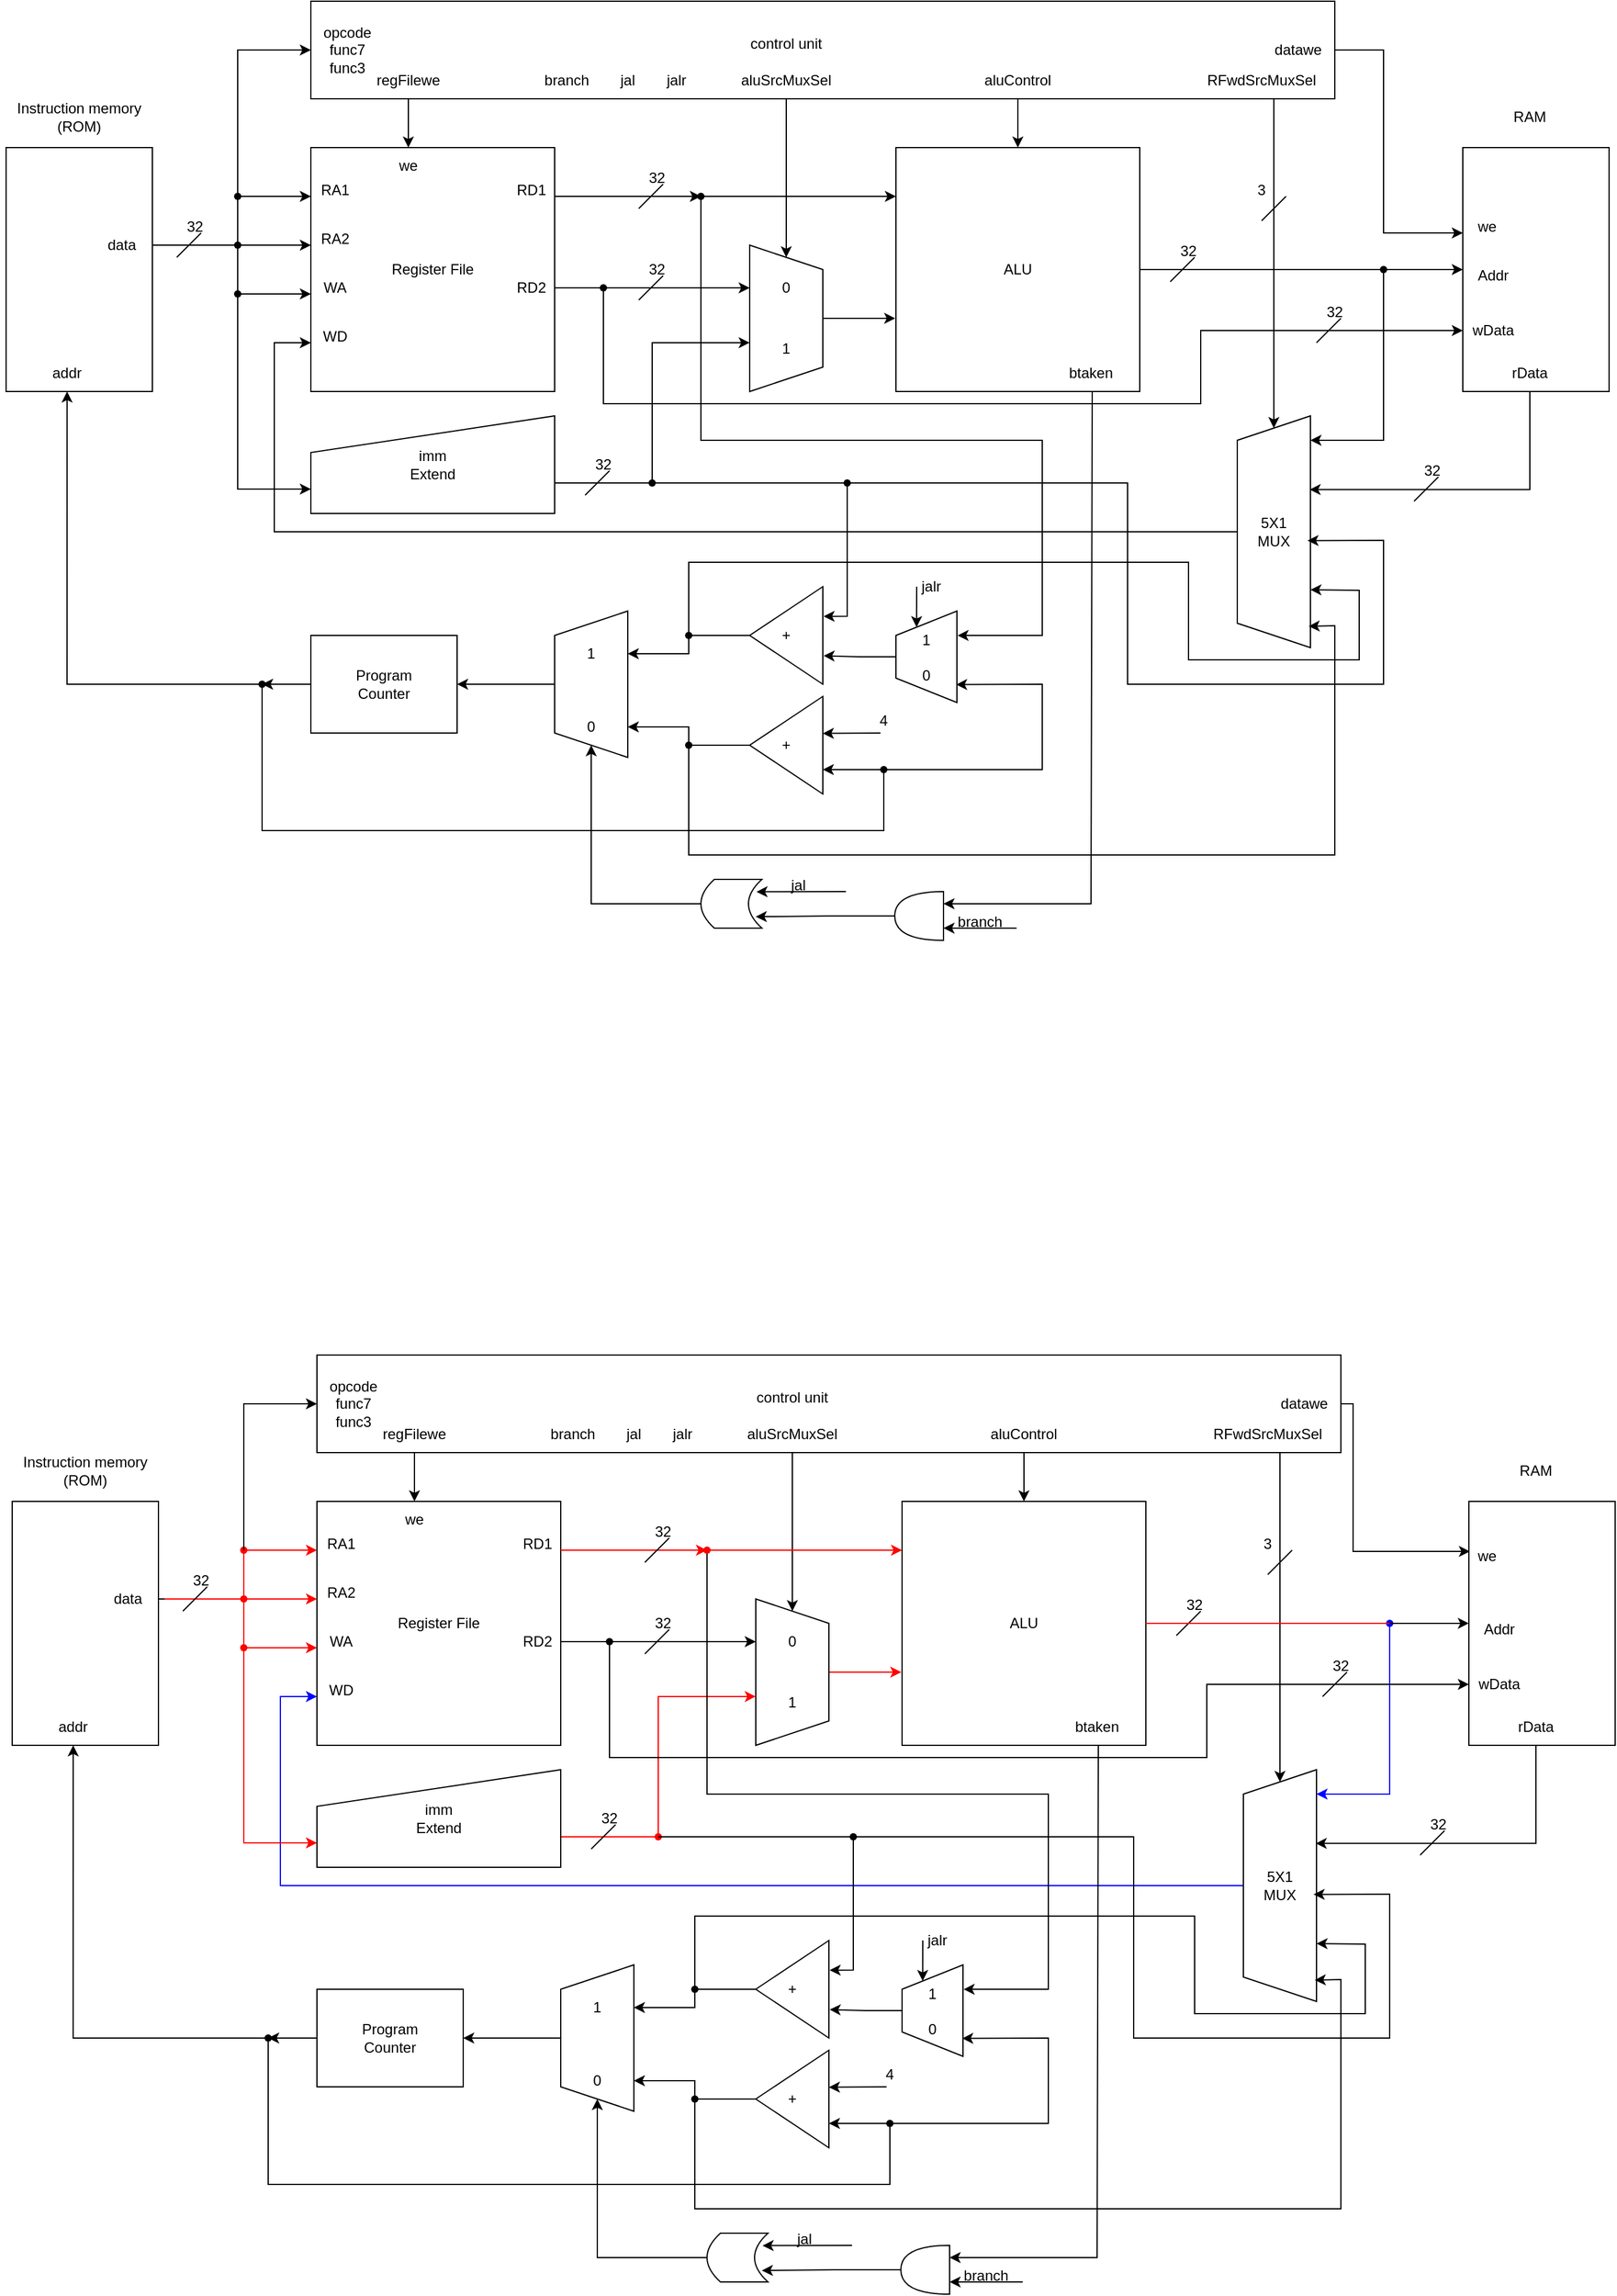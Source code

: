 <mxfile version="26.2.12">
  <diagram name="페이지-1" id="Pp6vh4Ir5vhfQlNTvURK">
    <mxGraphModel dx="2507" dy="914" grid="1" gridSize="10" guides="1" tooltips="1" connect="1" arrows="1" fold="1" page="1" pageScale="1" pageWidth="827" pageHeight="1169" math="0" shadow="0">
      <root>
        <mxCell id="0" />
        <mxCell id="1" parent="0" />
        <mxCell id="kW_ocDge__aSZDnSdW5C-100" style="edgeStyle=orthogonalEdgeStyle;rounded=0;orthogonalLoop=1;jettySize=auto;html=1;entryX=0;entryY=0.5;entryDx=0;entryDy=0;" parent="1" source="kW_ocDge__aSZDnSdW5C-2" target="kW_ocDge__aSZDnSdW5C-15" edge="1">
          <mxGeometry relative="1" as="geometry">
            <Array as="points">
              <mxPoint x="550" y="230" />
              <mxPoint x="550" y="230" />
            </Array>
          </mxGeometry>
        </mxCell>
        <mxCell id="kW_ocDge__aSZDnSdW5C-101" style="edgeStyle=orthogonalEdgeStyle;rounded=0;orthogonalLoop=1;jettySize=auto;html=1;entryX=0.5;entryY=0;entryDx=0;entryDy=0;" parent="1" source="kW_ocDge__aSZDnSdW5C-2" target="kW_ocDge__aSZDnSdW5C-24" edge="1">
          <mxGeometry relative="1" as="geometry">
            <Array as="points">
              <mxPoint x="740" y="220" />
              <mxPoint x="740" y="220" />
            </Array>
          </mxGeometry>
        </mxCell>
        <mxCell id="kW_ocDge__aSZDnSdW5C-102" style="edgeStyle=orthogonalEdgeStyle;rounded=0;orthogonalLoop=1;jettySize=auto;html=1;entryX=1;entryY=0.5;entryDx=0;entryDy=0;" parent="1" source="kW_ocDge__aSZDnSdW5C-2" target="kW_ocDge__aSZDnSdW5C-42" edge="1">
          <mxGeometry relative="1" as="geometry">
            <Array as="points">
              <mxPoint x="950" y="280" />
              <mxPoint x="950" y="280" />
            </Array>
          </mxGeometry>
        </mxCell>
        <mxCell id="kW_ocDge__aSZDnSdW5C-2" value="" style="rounded=0;whiteSpace=wrap;html=1;" parent="1" vertex="1">
          <mxGeometry x="160" y="120" width="840" height="80" as="geometry" />
        </mxCell>
        <mxCell id="kW_ocDge__aSZDnSdW5C-3" value="control unit" style="text;html=1;align=center;verticalAlign=middle;whiteSpace=wrap;rounded=0;" parent="1" vertex="1">
          <mxGeometry x="507" y="140" width="86" height="30" as="geometry" />
        </mxCell>
        <mxCell id="kW_ocDge__aSZDnSdW5C-10" style="edgeStyle=orthogonalEdgeStyle;rounded=0;orthogonalLoop=1;jettySize=auto;html=1;exitX=0.5;exitY=1;exitDx=0;exitDy=0;entryX=0.5;entryY=0;entryDx=0;entryDy=0;" parent="1" source="kW_ocDge__aSZDnSdW5C-4" target="kW_ocDge__aSZDnSdW5C-9" edge="1">
          <mxGeometry relative="1" as="geometry" />
        </mxCell>
        <mxCell id="kW_ocDge__aSZDnSdW5C-4" value="regFilewe" style="text;html=1;align=center;verticalAlign=middle;whiteSpace=wrap;rounded=0;" parent="1" vertex="1">
          <mxGeometry x="210" y="170" width="60" height="30" as="geometry" />
        </mxCell>
        <mxCell id="kW_ocDge__aSZDnSdW5C-6" value="Register File" style="whiteSpace=wrap;html=1;aspect=fixed;" parent="1" vertex="1">
          <mxGeometry x="160" y="240" width="200" height="200" as="geometry" />
        </mxCell>
        <mxCell id="kW_ocDge__aSZDnSdW5C-9" value="we" style="text;html=1;align=center;verticalAlign=middle;whiteSpace=wrap;rounded=0;" parent="1" vertex="1">
          <mxGeometry x="210" y="240" width="60" height="30" as="geometry" />
        </mxCell>
        <mxCell id="kW_ocDge__aSZDnSdW5C-11" value="RA1" style="text;html=1;align=center;verticalAlign=middle;whiteSpace=wrap;rounded=0;" parent="1" vertex="1">
          <mxGeometry x="150" y="260" width="60" height="30" as="geometry" />
        </mxCell>
        <mxCell id="kW_ocDge__aSZDnSdW5C-12" value="RA2" style="text;html=1;align=center;verticalAlign=middle;whiteSpace=wrap;rounded=0;" parent="1" vertex="1">
          <mxGeometry x="150" y="300" width="60" height="30" as="geometry" />
        </mxCell>
        <mxCell id="kW_ocDge__aSZDnSdW5C-13" value="WA" style="text;html=1;align=center;verticalAlign=middle;whiteSpace=wrap;rounded=0;" parent="1" vertex="1">
          <mxGeometry x="150" y="340" width="60" height="30" as="geometry" />
        </mxCell>
        <mxCell id="kW_ocDge__aSZDnSdW5C-14" value="WD" style="text;html=1;align=center;verticalAlign=middle;whiteSpace=wrap;rounded=0;" parent="1" vertex="1">
          <mxGeometry x="150" y="380" width="60" height="30" as="geometry" />
        </mxCell>
        <mxCell id="kW_ocDge__aSZDnSdW5C-30" style="edgeStyle=orthogonalEdgeStyle;rounded=0;orthogonalLoop=1;jettySize=auto;html=1;exitX=0.5;exitY=0;exitDx=0;exitDy=0;entryX=-0.003;entryY=0.7;entryDx=0;entryDy=0;entryPerimeter=0;" parent="1" source="kW_ocDge__aSZDnSdW5C-15" target="kW_ocDge__aSZDnSdW5C-24" edge="1">
          <mxGeometry relative="1" as="geometry">
            <mxPoint x="590" y="380" as="targetPoint" />
          </mxGeometry>
        </mxCell>
        <mxCell id="kW_ocDge__aSZDnSdW5C-15" value="" style="shape=trapezoid;perimeter=trapezoidPerimeter;whiteSpace=wrap;html=1;fixedSize=1;direction=south;" parent="1" vertex="1">
          <mxGeometry x="520" y="320" width="60" height="120" as="geometry" />
        </mxCell>
        <mxCell id="kW_ocDge__aSZDnSdW5C-16" value="0" style="text;html=1;align=center;verticalAlign=middle;whiteSpace=wrap;rounded=0;" parent="1" vertex="1">
          <mxGeometry x="520" y="340" width="60" height="30" as="geometry" />
        </mxCell>
        <mxCell id="kW_ocDge__aSZDnSdW5C-17" value="1" style="text;html=1;align=center;verticalAlign=middle;whiteSpace=wrap;rounded=0;" parent="1" vertex="1">
          <mxGeometry x="520" y="390" width="60" height="30" as="geometry" />
        </mxCell>
        <mxCell id="kW_ocDge__aSZDnSdW5C-46" style="edgeStyle=orthogonalEdgeStyle;rounded=0;orthogonalLoop=1;jettySize=auto;html=1;entryX=0;entryY=0.5;entryDx=0;entryDy=0;" parent="1" source="kW_ocDge__aSZDnSdW5C-24" target="kW_ocDge__aSZDnSdW5C-43" edge="1">
          <mxGeometry relative="1" as="geometry" />
        </mxCell>
        <mxCell id="kW_ocDge__aSZDnSdW5C-24" value="ALU" style="whiteSpace=wrap;html=1;aspect=fixed;" parent="1" vertex="1">
          <mxGeometry x="640" y="240" width="200" height="200" as="geometry" />
        </mxCell>
        <mxCell id="kW_ocDge__aSZDnSdW5C-25" value="" style="endArrow=classic;html=1;rounded=0;entryX=0;entryY=0.2;entryDx=0;entryDy=0;entryPerimeter=0;" parent="1" source="kW_ocDge__aSZDnSdW5C-74" target="kW_ocDge__aSZDnSdW5C-24" edge="1">
          <mxGeometry width="50" height="50" relative="1" as="geometry">
            <mxPoint x="360" y="280" as="sourcePoint" />
            <mxPoint x="410" y="230" as="targetPoint" />
          </mxGeometry>
        </mxCell>
        <mxCell id="kW_ocDge__aSZDnSdW5C-26" value="RD1" style="text;html=1;align=center;verticalAlign=middle;whiteSpace=wrap;rounded=0;" parent="1" vertex="1">
          <mxGeometry x="311" y="260" width="60" height="30" as="geometry" />
        </mxCell>
        <mxCell id="kW_ocDge__aSZDnSdW5C-28" style="edgeStyle=orthogonalEdgeStyle;rounded=0;orthogonalLoop=1;jettySize=auto;html=1;" parent="1" source="kW_ocDge__aSZDnSdW5C-113" target="kW_ocDge__aSZDnSdW5C-16" edge="1">
          <mxGeometry relative="1" as="geometry">
            <mxPoint x="360" y="354.71" as="sourcePoint" />
            <mxPoint x="499" y="354.71" as="targetPoint" />
          </mxGeometry>
        </mxCell>
        <mxCell id="kW_ocDge__aSZDnSdW5C-27" value="RD2" style="text;html=1;align=center;verticalAlign=middle;whiteSpace=wrap;rounded=0;" parent="1" vertex="1">
          <mxGeometry x="311" y="340" width="60" height="30" as="geometry" />
        </mxCell>
        <mxCell id="kW_ocDge__aSZDnSdW5C-39" style="edgeStyle=orthogonalEdgeStyle;rounded=0;orthogonalLoop=1;jettySize=auto;html=1;entryX=0;entryY=0.333;entryDx=0;entryDy=0;entryPerimeter=0;" parent="1" target="kW_ocDge__aSZDnSdW5C-17" edge="1">
          <mxGeometry relative="1" as="geometry">
            <mxPoint x="480" y="400" as="targetPoint" />
            <mxPoint x="360" y="515.029" as="sourcePoint" />
            <Array as="points">
              <mxPoint x="440" y="515" />
              <mxPoint x="440" y="400" />
            </Array>
          </mxGeometry>
        </mxCell>
        <mxCell id="kW_ocDge__aSZDnSdW5C-33" value="" style="rounded=0;whiteSpace=wrap;html=1;" parent="1" vertex="1">
          <mxGeometry x="-90" y="240" width="120" height="200" as="geometry" />
        </mxCell>
        <mxCell id="kW_ocDge__aSZDnSdW5C-34" value="Instruction memory&lt;div&gt;(ROM)&lt;/div&gt;" style="text;html=1;align=center;verticalAlign=middle;whiteSpace=wrap;rounded=0;" parent="1" vertex="1">
          <mxGeometry x="-95" y="200" width="130" height="30" as="geometry" />
        </mxCell>
        <mxCell id="kW_ocDge__aSZDnSdW5C-36" value="Program&lt;div&gt;Counter&lt;/div&gt;" style="rounded=0;whiteSpace=wrap;html=1;" parent="1" vertex="1">
          <mxGeometry x="160" y="640" width="120" height="80" as="geometry" />
        </mxCell>
        <mxCell id="kW_ocDge__aSZDnSdW5C-38" style="edgeStyle=orthogonalEdgeStyle;rounded=0;orthogonalLoop=1;jettySize=auto;html=1;" parent="1" source="kW_ocDge__aSZDnSdW5C-37" target="kW_ocDge__aSZDnSdW5C-36" edge="1">
          <mxGeometry relative="1" as="geometry" />
        </mxCell>
        <mxCell id="kW_ocDge__aSZDnSdW5C-37" value="" style="shape=trapezoid;perimeter=trapezoidPerimeter;whiteSpace=wrap;html=1;fixedSize=1;direction=north;" parent="1" vertex="1">
          <mxGeometry x="360" y="620" width="60" height="120" as="geometry" />
        </mxCell>
        <mxCell id="kW_ocDge__aSZDnSdW5C-40" value="" style="shape=waypoint;sketch=0;fillStyle=solid;size=6;pointerEvents=1;points=[];fillColor=none;resizable=0;rotatable=0;perimeter=centerPerimeter;snapToPoint=1;" parent="1" vertex="1">
          <mxGeometry x="430" y="505" width="20" height="20" as="geometry" />
        </mxCell>
        <mxCell id="kW_ocDge__aSZDnSdW5C-41" value="+" style="triangle;whiteSpace=wrap;html=1;direction=west;" parent="1" vertex="1">
          <mxGeometry x="520" y="600" width="60" height="80" as="geometry" />
        </mxCell>
        <mxCell id="kW_ocDge__aSZDnSdW5C-52" style="edgeStyle=orthogonalEdgeStyle;rounded=0;orthogonalLoop=1;jettySize=auto;html=1;entryX=0.167;entryY=0.667;entryDx=0;entryDy=0;entryPerimeter=0;" parent="1" source="kW_ocDge__aSZDnSdW5C-42" target="kW_ocDge__aSZDnSdW5C-14" edge="1">
          <mxGeometry relative="1" as="geometry">
            <mxPoint x="130" y="460" as="targetPoint" />
            <Array as="points">
              <mxPoint x="130" y="555" />
              <mxPoint x="130" y="400" />
            </Array>
          </mxGeometry>
        </mxCell>
        <mxCell id="kW_ocDge__aSZDnSdW5C-42" value="5X1&lt;div&gt;MUX&lt;/div&gt;" style="shape=trapezoid;perimeter=trapezoidPerimeter;whiteSpace=wrap;html=1;fixedSize=1;direction=north;" parent="1" vertex="1">
          <mxGeometry x="920" y="460" width="60" height="190" as="geometry" />
        </mxCell>
        <mxCell id="kW_ocDge__aSZDnSdW5C-51" style="edgeStyle=orthogonalEdgeStyle;rounded=0;orthogonalLoop=1;jettySize=auto;html=1;entryX=0.682;entryY=0.989;entryDx=0;entryDy=0;entryPerimeter=0;" parent="1" source="kW_ocDge__aSZDnSdW5C-43" target="kW_ocDge__aSZDnSdW5C-42" edge="1">
          <mxGeometry relative="1" as="geometry">
            <mxPoint x="1080" y="520" as="targetPoint" />
            <Array as="points">
              <mxPoint x="1160" y="520" />
            </Array>
          </mxGeometry>
        </mxCell>
        <mxCell id="kW_ocDge__aSZDnSdW5C-43" value="" style="rounded=0;whiteSpace=wrap;html=1;" parent="1" vertex="1">
          <mxGeometry x="1105" y="240" width="120" height="200" as="geometry" />
        </mxCell>
        <mxCell id="kW_ocDge__aSZDnSdW5C-44" value="RAM" style="text;html=1;align=center;verticalAlign=middle;whiteSpace=wrap;rounded=0;" parent="1" vertex="1">
          <mxGeometry x="1095" y="200" width="130" height="30" as="geometry" />
        </mxCell>
        <mxCell id="kW_ocDge__aSZDnSdW5C-47" value="" style="shape=waypoint;sketch=0;fillStyle=solid;size=6;pointerEvents=1;points=[];fillColor=none;resizable=0;rotatable=0;perimeter=centerPerimeter;snapToPoint=1;" parent="1" vertex="1">
          <mxGeometry x="1030" y="330" width="20" height="20" as="geometry" />
        </mxCell>
        <mxCell id="kW_ocDge__aSZDnSdW5C-49" value="" style="endArrow=classic;html=1;rounded=0;" parent="1" edge="1">
          <mxGeometry width="50" height="50" relative="1" as="geometry">
            <mxPoint x="1040" y="340" as="sourcePoint" />
            <mxPoint x="980" y="480" as="targetPoint" />
            <Array as="points">
              <mxPoint x="1040" y="480" />
            </Array>
          </mxGeometry>
        </mxCell>
        <mxCell id="kW_ocDge__aSZDnSdW5C-53" style="edgeStyle=orthogonalEdgeStyle;rounded=0;orthogonalLoop=1;jettySize=auto;html=1;entryX=0.417;entryY=1;entryDx=0;entryDy=0;entryPerimeter=0;" parent="1" source="kW_ocDge__aSZDnSdW5C-54" target="kW_ocDge__aSZDnSdW5C-33" edge="1">
          <mxGeometry relative="1" as="geometry" />
        </mxCell>
        <mxCell id="kW_ocDge__aSZDnSdW5C-57" value="" style="endArrow=classic;html=1;rounded=0;entryX=0;entryY=0.25;entryDx=0;entryDy=0;" parent="1" target="kW_ocDge__aSZDnSdW5C-63" edge="1">
          <mxGeometry width="50" height="50" relative="1" as="geometry">
            <mxPoint x="120" y="680" as="sourcePoint" />
            <mxPoint x="480" y="720" as="targetPoint" />
            <Array as="points">
              <mxPoint x="120" y="800" />
              <mxPoint x="630" y="800" />
              <mxPoint x="630" y="750" />
            </Array>
          </mxGeometry>
        </mxCell>
        <mxCell id="kW_ocDge__aSZDnSdW5C-58" value="" style="edgeStyle=orthogonalEdgeStyle;rounded=0;orthogonalLoop=1;jettySize=auto;html=1;entryDx=0;entryDy=0;entryPerimeter=0;" parent="1" source="kW_ocDge__aSZDnSdW5C-36" target="kW_ocDge__aSZDnSdW5C-54" edge="1">
          <mxGeometry relative="1" as="geometry">
            <mxPoint x="160" y="680" as="sourcePoint" />
            <mxPoint x="-40" y="440" as="targetPoint" />
          </mxGeometry>
        </mxCell>
        <mxCell id="kW_ocDge__aSZDnSdW5C-54" value="" style="shape=waypoint;sketch=0;fillStyle=solid;size=6;pointerEvents=1;points=[];fillColor=none;resizable=0;rotatable=0;perimeter=centerPerimeter;snapToPoint=1;" parent="1" vertex="1">
          <mxGeometry x="110" y="670" width="20" height="20" as="geometry" />
        </mxCell>
        <mxCell id="kW_ocDge__aSZDnSdW5C-59" style="edgeStyle=orthogonalEdgeStyle;rounded=0;orthogonalLoop=1;jettySize=auto;html=1;entryX=1;entryY=0.5;entryDx=0;entryDy=0;" parent="1" source="kW_ocDge__aSZDnSdW5C-41" target="kW_ocDge__aSZDnSdW5C-66" edge="1">
          <mxGeometry relative="1" as="geometry" />
        </mxCell>
        <mxCell id="kW_ocDge__aSZDnSdW5C-60" value="1&lt;div&gt;&lt;br&gt;&lt;div&gt;0&lt;/div&gt;&lt;/div&gt;" style="shape=trapezoid;perimeter=trapezoidPerimeter;whiteSpace=wrap;html=1;fixedSize=1;direction=north;" parent="1" vertex="1">
          <mxGeometry x="640" y="620" width="50" height="75" as="geometry" />
        </mxCell>
        <mxCell id="kW_ocDge__aSZDnSdW5C-61" style="edgeStyle=orthogonalEdgeStyle;rounded=0;orthogonalLoop=1;jettySize=auto;html=1;entryX=-0.01;entryY=0.292;entryDx=0;entryDy=0;entryPerimeter=0;" parent="1" source="kW_ocDge__aSZDnSdW5C-60" target="kW_ocDge__aSZDnSdW5C-41" edge="1">
          <mxGeometry relative="1" as="geometry" />
        </mxCell>
        <mxCell id="kW_ocDge__aSZDnSdW5C-62" style="edgeStyle=orthogonalEdgeStyle;rounded=0;orthogonalLoop=1;jettySize=auto;html=1;entryX=-0.01;entryY=0.696;entryDx=0;entryDy=0;entryPerimeter=0;" parent="1" source="kW_ocDge__aSZDnSdW5C-40" target="kW_ocDge__aSZDnSdW5C-41" edge="1">
          <mxGeometry relative="1" as="geometry" />
        </mxCell>
        <mxCell id="kW_ocDge__aSZDnSdW5C-63" value="+" style="triangle;whiteSpace=wrap;html=1;direction=west;" parent="1" vertex="1">
          <mxGeometry x="520" y="690" width="60" height="80" as="geometry" />
        </mxCell>
        <mxCell id="kW_ocDge__aSZDnSdW5C-64" value="" style="endArrow=classic;html=1;rounded=0;entryX=-0.045;entryY=0.596;entryDx=0;entryDy=0;entryPerimeter=0;" parent="1" edge="1">
          <mxGeometry width="50" height="50" relative="1" as="geometry">
            <mxPoint x="627.3" y="720" as="sourcePoint" />
            <mxPoint x="580.0" y="720.32" as="targetPoint" />
          </mxGeometry>
        </mxCell>
        <mxCell id="kW_ocDge__aSZDnSdW5C-65" style="edgeStyle=orthogonalEdgeStyle;rounded=0;orthogonalLoop=1;jettySize=auto;html=1;entryX=1;entryY=0.5;entryDx=0;entryDy=0;" parent="1" source="kW_ocDge__aSZDnSdW5C-93" target="kW_ocDge__aSZDnSdW5C-67" edge="1">
          <mxGeometry relative="1" as="geometry">
            <Array as="points">
              <mxPoint x="470" y="715" />
            </Array>
          </mxGeometry>
        </mxCell>
        <mxCell id="kW_ocDge__aSZDnSdW5C-66" value="1" style="text;html=1;align=center;verticalAlign=middle;whiteSpace=wrap;rounded=0;" parent="1" vertex="1">
          <mxGeometry x="360" y="640" width="60" height="30" as="geometry" />
        </mxCell>
        <mxCell id="kW_ocDge__aSZDnSdW5C-67" value="0" style="text;html=1;align=center;verticalAlign=middle;whiteSpace=wrap;rounded=0;" parent="1" vertex="1">
          <mxGeometry x="360" y="700" width="60" height="30" as="geometry" />
        </mxCell>
        <mxCell id="kW_ocDge__aSZDnSdW5C-68" value="" style="shape=waypoint;sketch=0;fillStyle=solid;size=6;pointerEvents=1;points=[];fillColor=none;resizable=0;rotatable=0;perimeter=centerPerimeter;snapToPoint=1;" parent="1" vertex="1">
          <mxGeometry x="460" y="630" width="20" height="20" as="geometry" />
        </mxCell>
        <mxCell id="kW_ocDge__aSZDnSdW5C-69" value="" style="shape=waypoint;sketch=0;fillStyle=solid;size=6;pointerEvents=1;points=[];fillColor=none;resizable=0;rotatable=0;perimeter=centerPerimeter;snapToPoint=1;" parent="1" vertex="1">
          <mxGeometry x="620" y="740" width="20" height="20" as="geometry" />
        </mxCell>
        <mxCell id="kW_ocDge__aSZDnSdW5C-72" value="" style="endArrow=classic;html=1;rounded=0;entryX=0.196;entryY=0.987;entryDx=0;entryDy=0;entryPerimeter=0;" parent="1" target="kW_ocDge__aSZDnSdW5C-60" edge="1">
          <mxGeometry width="50" height="50" relative="1" as="geometry">
            <mxPoint x="630" y="750" as="sourcePoint" />
            <mxPoint x="760" y="680" as="targetPoint" />
            <Array as="points">
              <mxPoint x="760" y="750" />
              <mxPoint x="760" y="680" />
            </Array>
          </mxGeometry>
        </mxCell>
        <mxCell id="kW_ocDge__aSZDnSdW5C-73" value="" style="endArrow=classic;html=1;rounded=0;entryX=0.733;entryY=1.01;entryDx=0;entryDy=0;entryPerimeter=0;" parent="1" target="kW_ocDge__aSZDnSdW5C-60" edge="1">
          <mxGeometry width="50" height="50" relative="1" as="geometry">
            <mxPoint x="480" y="280" as="sourcePoint" />
            <mxPoint x="760" y="640" as="targetPoint" />
            <Array as="points">
              <mxPoint x="480" y="480" />
              <mxPoint x="760" y="480" />
              <mxPoint x="760" y="640" />
            </Array>
          </mxGeometry>
        </mxCell>
        <mxCell id="kW_ocDge__aSZDnSdW5C-75" value="" style="endArrow=classic;html=1;rounded=0;entryDx=0;entryDy=0;entryPerimeter=0;" parent="1" target="kW_ocDge__aSZDnSdW5C-74" edge="1">
          <mxGeometry width="50" height="50" relative="1" as="geometry">
            <mxPoint x="360" y="280" as="sourcePoint" />
            <mxPoint x="640" y="280" as="targetPoint" />
          </mxGeometry>
        </mxCell>
        <mxCell id="kW_ocDge__aSZDnSdW5C-74" value="" style="shape=waypoint;sketch=0;fillStyle=solid;size=6;pointerEvents=1;points=[];fillColor=none;resizable=0;rotatable=0;perimeter=centerPerimeter;snapToPoint=1;" parent="1" vertex="1">
          <mxGeometry x="470" y="270" width="20" height="20" as="geometry" />
        </mxCell>
        <mxCell id="kW_ocDge__aSZDnSdW5C-76" value="" style="shape=waypoint;sketch=0;fillStyle=solid;size=6;pointerEvents=1;points=[];fillColor=none;resizable=0;rotatable=0;perimeter=centerPerimeter;snapToPoint=1;" parent="1" vertex="1">
          <mxGeometry x="590" y="505" width="20" height="20" as="geometry" />
        </mxCell>
        <mxCell id="kW_ocDge__aSZDnSdW5C-80" value="" style="endArrow=classic;html=1;rounded=0;entryX=0.462;entryY=0.96;entryDx=0;entryDy=0;entryPerimeter=0;" parent="1" target="kW_ocDge__aSZDnSdW5C-42" edge="1">
          <mxGeometry width="50" height="50" relative="1" as="geometry">
            <mxPoint x="600" y="515" as="sourcePoint" />
            <mxPoint x="850" y="515" as="targetPoint" />
            <Array as="points">
              <mxPoint x="830" y="515" />
              <mxPoint x="830" y="680" />
              <mxPoint x="1040" y="680" />
              <mxPoint x="1040" y="562" />
            </Array>
          </mxGeometry>
        </mxCell>
        <mxCell id="kW_ocDge__aSZDnSdW5C-81" value="" style="endArrow=classic;html=1;rounded=0;entryX=0.25;entryY=1;entryDx=0;entryDy=0;" parent="1" target="kW_ocDge__aSZDnSdW5C-42" edge="1">
          <mxGeometry width="50" height="50" relative="1" as="geometry">
            <mxPoint x="470" y="640" as="sourcePoint" />
            <mxPoint x="520" y="590" as="targetPoint" />
            <Array as="points">
              <mxPoint x="470" y="580" />
              <mxPoint x="880" y="580" />
              <mxPoint x="880" y="660" />
              <mxPoint x="1020" y="660" />
              <mxPoint x="1020" y="603" />
            </Array>
          </mxGeometry>
        </mxCell>
        <mxCell id="kW_ocDge__aSZDnSdW5C-82" value="" style="endArrow=classic;html=1;rounded=0;entryX=0.167;entryY=0.667;entryDx=0;entryDy=0;entryPerimeter=0;" parent="1" source="kW_ocDge__aSZDnSdW5C-83" target="kW_ocDge__aSZDnSdW5C-12" edge="1">
          <mxGeometry width="50" height="50" relative="1" as="geometry">
            <mxPoint x="30" y="320" as="sourcePoint" />
            <mxPoint x="80" y="270" as="targetPoint" />
          </mxGeometry>
        </mxCell>
        <mxCell id="kW_ocDge__aSZDnSdW5C-83" value="" style="shape=waypoint;sketch=0;fillStyle=solid;size=6;pointerEvents=1;points=[];fillColor=none;resizable=0;rotatable=0;perimeter=centerPerimeter;snapToPoint=1;" parent="1" vertex="1">
          <mxGeometry x="90" y="310" width="20" height="20" as="geometry" />
        </mxCell>
        <mxCell id="kW_ocDge__aSZDnSdW5C-86" value="" style="endArrow=none;html=1;rounded=0;" parent="1" source="kW_ocDge__aSZDnSdW5C-121" target="kW_ocDge__aSZDnSdW5C-83" edge="1">
          <mxGeometry width="50" height="50" relative="1" as="geometry">
            <mxPoint x="30" y="320" as="sourcePoint" />
            <mxPoint x="80" y="270" as="targetPoint" />
          </mxGeometry>
        </mxCell>
        <mxCell id="kW_ocDge__aSZDnSdW5C-87" value="" style="endArrow=classic;html=1;rounded=0;entryX=0.167;entryY=0.667;entryDx=0;entryDy=0;entryPerimeter=0;" parent="1" source="kW_ocDge__aSZDnSdW5C-89" target="kW_ocDge__aSZDnSdW5C-11" edge="1">
          <mxGeometry width="50" height="50" relative="1" as="geometry">
            <mxPoint x="100" y="320" as="sourcePoint" />
            <mxPoint x="150" y="270" as="targetPoint" />
            <Array as="points">
              <mxPoint x="100" y="280" />
            </Array>
          </mxGeometry>
        </mxCell>
        <mxCell id="kW_ocDge__aSZDnSdW5C-88" value="" style="endArrow=classic;html=1;rounded=0;entryX=0.167;entryY=0.667;entryDx=0;entryDy=0;entryPerimeter=0;" parent="1" source="kW_ocDge__aSZDnSdW5C-139" target="kW_ocDge__aSZDnSdW5C-13" edge="1">
          <mxGeometry width="50" height="50" relative="1" as="geometry">
            <mxPoint x="100" y="320" as="sourcePoint" />
            <mxPoint x="150" y="270" as="targetPoint" />
            <Array as="points">
              <mxPoint x="100" y="360" />
            </Array>
          </mxGeometry>
        </mxCell>
        <mxCell id="kW_ocDge__aSZDnSdW5C-89" value="" style="shape=waypoint;sketch=0;fillStyle=solid;size=6;pointerEvents=1;points=[];fillColor=none;resizable=0;rotatable=0;perimeter=centerPerimeter;snapToPoint=1;" parent="1" vertex="1">
          <mxGeometry x="90" y="270" width="20" height="20" as="geometry" />
        </mxCell>
        <mxCell id="kW_ocDge__aSZDnSdW5C-91" value="" style="endArrow=classic;html=1;rounded=0;entryX=0;entryY=0.5;entryDx=0;entryDy=0;" parent="1" target="kW_ocDge__aSZDnSdW5C-2" edge="1">
          <mxGeometry width="50" height="50" relative="1" as="geometry">
            <mxPoint x="100" y="280" as="sourcePoint" />
            <mxPoint x="150" y="230" as="targetPoint" />
            <Array as="points">
              <mxPoint x="100" y="160" />
            </Array>
          </mxGeometry>
        </mxCell>
        <mxCell id="kW_ocDge__aSZDnSdW5C-92" value="" style="endArrow=none;html=1;rounded=0;" parent="1" target="kW_ocDge__aSZDnSdW5C-89" edge="1">
          <mxGeometry width="50" height="50" relative="1" as="geometry">
            <mxPoint x="100" y="320" as="sourcePoint" />
            <mxPoint x="150" y="270" as="targetPoint" />
          </mxGeometry>
        </mxCell>
        <mxCell id="kW_ocDge__aSZDnSdW5C-93" value="" style="shape=waypoint;sketch=0;fillStyle=solid;size=6;pointerEvents=1;points=[];fillColor=none;resizable=0;rotatable=0;perimeter=centerPerimeter;snapToPoint=1;" parent="1" vertex="1">
          <mxGeometry x="460" y="720" width="20" height="20" as="geometry" />
        </mxCell>
        <mxCell id="kW_ocDge__aSZDnSdW5C-97" value="" style="endArrow=none;html=1;rounded=0;" parent="1" target="kW_ocDge__aSZDnSdW5C-63" edge="1">
          <mxGeometry width="50" height="50" relative="1" as="geometry">
            <mxPoint x="470" y="730" as="sourcePoint" />
            <mxPoint x="520" y="680" as="targetPoint" />
          </mxGeometry>
        </mxCell>
        <mxCell id="kW_ocDge__aSZDnSdW5C-98" value="" style="endArrow=classic;html=1;rounded=0;entryX=0.092;entryY=0.976;entryDx=0;entryDy=0;entryPerimeter=0;" parent="1" target="kW_ocDge__aSZDnSdW5C-42" edge="1">
          <mxGeometry width="50" height="50" relative="1" as="geometry">
            <mxPoint x="470" y="730" as="sourcePoint" />
            <mxPoint x="1000" y="630" as="targetPoint" />
            <Array as="points">
              <mxPoint x="470" y="820" />
              <mxPoint x="1000" y="820" />
              <mxPoint x="1000" y="632" />
            </Array>
          </mxGeometry>
        </mxCell>
        <mxCell id="kW_ocDge__aSZDnSdW5C-112" style="edgeStyle=orthogonalEdgeStyle;rounded=0;orthogonalLoop=1;jettySize=auto;html=1;" parent="1" source="kW_ocDge__aSZDnSdW5C-103" target="kW_ocDge__aSZDnSdW5C-37" edge="1">
          <mxGeometry relative="1" as="geometry" />
        </mxCell>
        <mxCell id="kW_ocDge__aSZDnSdW5C-103" value="" style="shape=dataStorage;whiteSpace=wrap;html=1;fixedSize=1;size=11;" parent="1" vertex="1">
          <mxGeometry x="480" y="840" width="50" height="40" as="geometry" />
        </mxCell>
        <mxCell id="kW_ocDge__aSZDnSdW5C-104" value="" style="shape=or;whiteSpace=wrap;html=1;direction=west;" parent="1" vertex="1">
          <mxGeometry x="639" y="850" width="40" height="40" as="geometry" />
        </mxCell>
        <mxCell id="kW_ocDge__aSZDnSdW5C-105" value="imm&lt;div&gt;Extend&lt;/div&gt;" style="shape=manualInput;whiteSpace=wrap;html=1;" parent="1" vertex="1">
          <mxGeometry x="160" y="460" width="200" height="80" as="geometry" />
        </mxCell>
        <mxCell id="kW_ocDge__aSZDnSdW5C-107" style="edgeStyle=orthogonalEdgeStyle;rounded=0;orthogonalLoop=1;jettySize=auto;html=1;entryX=0.9;entryY=0.765;entryDx=0;entryDy=0;entryPerimeter=0;" parent="1" source="kW_ocDge__aSZDnSdW5C-104" target="kW_ocDge__aSZDnSdW5C-103" edge="1">
          <mxGeometry relative="1" as="geometry" />
        </mxCell>
        <mxCell id="kW_ocDge__aSZDnSdW5C-108" value="" style="endArrow=classic;html=1;rounded=0;entryX=0.844;entryY=0.505;entryDx=0;entryDy=0;entryPerimeter=0;" parent="1" edge="1">
          <mxGeometry width="50" height="50" relative="1" as="geometry">
            <mxPoint x="599" y="850" as="sourcePoint" />
            <mxPoint x="525.6" y="850.2" as="targetPoint" />
          </mxGeometry>
        </mxCell>
        <mxCell id="kW_ocDge__aSZDnSdW5C-109" value="" style="endArrow=classic;html=1;rounded=0;entryX=0;entryY=0.75;entryDx=0;entryDy=0;entryPerimeter=0;" parent="1" target="kW_ocDge__aSZDnSdW5C-104" edge="1">
          <mxGeometry width="50" height="50" relative="1" as="geometry">
            <mxPoint x="801" y="440" as="sourcePoint" />
            <mxPoint x="769" y="860" as="targetPoint" />
            <Array as="points">
              <mxPoint x="800" y="860" />
            </Array>
          </mxGeometry>
        </mxCell>
        <mxCell id="kW_ocDge__aSZDnSdW5C-110" value="" style="endArrow=classic;html=1;rounded=0;entryX=0;entryY=0.75;entryDx=0;entryDy=0;entryPerimeter=0;" parent="1" edge="1">
          <mxGeometry width="50" height="50" relative="1" as="geometry">
            <mxPoint x="739" y="880" as="sourcePoint" />
            <mxPoint x="679" y="880" as="targetPoint" />
          </mxGeometry>
        </mxCell>
        <mxCell id="kW_ocDge__aSZDnSdW5C-113" value="" style="shape=waypoint;sketch=0;fillStyle=solid;size=6;pointerEvents=1;points=[];fillColor=none;resizable=0;rotatable=0;perimeter=centerPerimeter;snapToPoint=1;" parent="1" vertex="1">
          <mxGeometry x="390" y="345" width="20" height="20" as="geometry" />
        </mxCell>
        <mxCell id="kW_ocDge__aSZDnSdW5C-115" value="" style="endArrow=classic;html=1;rounded=0;exitX=0.612;exitY=0.598;exitDx=0;exitDy=0;exitPerimeter=0;entryX=0;entryY=0.75;entryDx=0;entryDy=0;" parent="1" source="kW_ocDge__aSZDnSdW5C-113" target="kW_ocDge__aSZDnSdW5C-43" edge="1">
          <mxGeometry width="50" height="50" relative="1" as="geometry">
            <mxPoint x="400" y="350" as="sourcePoint" />
            <mxPoint x="450" y="300" as="targetPoint" />
            <Array as="points">
              <mxPoint x="400" y="450" />
              <mxPoint x="890" y="450" />
              <mxPoint x="890" y="390" />
            </Array>
          </mxGeometry>
        </mxCell>
        <mxCell id="kW_ocDge__aSZDnSdW5C-116" value="Addr" style="text;html=1;align=center;verticalAlign=middle;whiteSpace=wrap;rounded=0;" parent="1" vertex="1">
          <mxGeometry x="1100" y="330" width="60" height="30" as="geometry" />
        </mxCell>
        <mxCell id="kW_ocDge__aSZDnSdW5C-117" value="wData" style="text;html=1;align=center;verticalAlign=middle;whiteSpace=wrap;rounded=0;" parent="1" vertex="1">
          <mxGeometry x="1100" y="375" width="60" height="30" as="geometry" />
        </mxCell>
        <mxCell id="kW_ocDge__aSZDnSdW5C-118" value="rData" style="text;html=1;align=center;verticalAlign=middle;whiteSpace=wrap;rounded=0;" parent="1" vertex="1">
          <mxGeometry x="1130" y="410" width="60" height="30" as="geometry" />
        </mxCell>
        <mxCell id="kW_ocDge__aSZDnSdW5C-119" value="" style="endArrow=none;html=1;rounded=0;" parent="1" target="kW_ocDge__aSZDnSdW5C-113" edge="1">
          <mxGeometry width="50" height="50" relative="1" as="geometry">
            <mxPoint x="360" y="355" as="sourcePoint" />
            <mxPoint x="410" y="305" as="targetPoint" />
          </mxGeometry>
        </mxCell>
        <mxCell id="kW_ocDge__aSZDnSdW5C-120" value="addr" style="text;html=1;align=center;verticalAlign=middle;whiteSpace=wrap;rounded=0;" parent="1" vertex="1">
          <mxGeometry x="-70" y="410" width="60" height="30" as="geometry" />
        </mxCell>
        <mxCell id="kW_ocDge__aSZDnSdW5C-122" value="" style="endArrow=none;html=1;rounded=0;" parent="1" target="kW_ocDge__aSZDnSdW5C-121" edge="1">
          <mxGeometry width="50" height="50" relative="1" as="geometry">
            <mxPoint x="30" y="320" as="sourcePoint" />
            <mxPoint x="100" y="320" as="targetPoint" />
          </mxGeometry>
        </mxCell>
        <mxCell id="kW_ocDge__aSZDnSdW5C-121" value="data" style="text;html=1;align=center;verticalAlign=middle;whiteSpace=wrap;rounded=0;" parent="1" vertex="1">
          <mxGeometry x="-25" y="305" width="60" height="30" as="geometry" />
        </mxCell>
        <mxCell id="kW_ocDge__aSZDnSdW5C-123" value="" style="endArrow=none;html=1;rounded=0;" parent="1" edge="1">
          <mxGeometry width="50" height="50" relative="1" as="geometry">
            <mxPoint x="50" y="330" as="sourcePoint" />
            <mxPoint x="70" y="310" as="targetPoint" />
          </mxGeometry>
        </mxCell>
        <mxCell id="kW_ocDge__aSZDnSdW5C-124" value="32" style="text;html=1;align=center;verticalAlign=middle;whiteSpace=wrap;rounded=0;" parent="1" vertex="1">
          <mxGeometry x="35" y="290" width="60" height="30" as="geometry" />
        </mxCell>
        <mxCell id="kW_ocDge__aSZDnSdW5C-126" value="4" style="text;html=1;align=center;verticalAlign=middle;whiteSpace=wrap;rounded=0;" parent="1" vertex="1">
          <mxGeometry x="600" y="695" width="60" height="30" as="geometry" />
        </mxCell>
        <mxCell id="kW_ocDge__aSZDnSdW5C-127" value="" style="endArrow=none;html=1;rounded=0;" parent="1" edge="1">
          <mxGeometry width="50" height="50" relative="1" as="geometry">
            <mxPoint x="385" y="525" as="sourcePoint" />
            <mxPoint x="405" y="505" as="targetPoint" />
          </mxGeometry>
        </mxCell>
        <mxCell id="kW_ocDge__aSZDnSdW5C-128" value="32" style="text;html=1;align=center;verticalAlign=middle;whiteSpace=wrap;rounded=0;" parent="1" vertex="1">
          <mxGeometry x="370" y="485" width="60" height="30" as="geometry" />
        </mxCell>
        <mxCell id="kW_ocDge__aSZDnSdW5C-129" value="" style="endArrow=none;html=1;rounded=0;" parent="1" edge="1">
          <mxGeometry width="50" height="50" relative="1" as="geometry">
            <mxPoint x="429" y="365" as="sourcePoint" />
            <mxPoint x="449" y="345" as="targetPoint" />
          </mxGeometry>
        </mxCell>
        <mxCell id="kW_ocDge__aSZDnSdW5C-130" value="32" style="text;html=1;align=center;verticalAlign=middle;whiteSpace=wrap;rounded=0;" parent="1" vertex="1">
          <mxGeometry x="414" y="325" width="60" height="30" as="geometry" />
        </mxCell>
        <mxCell id="kW_ocDge__aSZDnSdW5C-131" value="" style="endArrow=none;html=1;rounded=0;" parent="1" edge="1">
          <mxGeometry width="50" height="50" relative="1" as="geometry">
            <mxPoint x="429" y="290" as="sourcePoint" />
            <mxPoint x="449" y="270" as="targetPoint" />
          </mxGeometry>
        </mxCell>
        <mxCell id="kW_ocDge__aSZDnSdW5C-132" value="32" style="text;html=1;align=center;verticalAlign=middle;whiteSpace=wrap;rounded=0;" parent="1" vertex="1">
          <mxGeometry x="414" y="250" width="60" height="30" as="geometry" />
        </mxCell>
        <mxCell id="kW_ocDge__aSZDnSdW5C-133" value="" style="endArrow=none;html=1;rounded=0;" parent="1" edge="1">
          <mxGeometry width="50" height="50" relative="1" as="geometry">
            <mxPoint x="865" y="350" as="sourcePoint" />
            <mxPoint x="885" y="330" as="targetPoint" />
          </mxGeometry>
        </mxCell>
        <mxCell id="kW_ocDge__aSZDnSdW5C-134" value="32" style="text;html=1;align=center;verticalAlign=middle;whiteSpace=wrap;rounded=0;" parent="1" vertex="1">
          <mxGeometry x="850" y="310" width="60" height="30" as="geometry" />
        </mxCell>
        <mxCell id="kW_ocDge__aSZDnSdW5C-135" value="" style="endArrow=none;html=1;rounded=0;" parent="1" edge="1">
          <mxGeometry width="50" height="50" relative="1" as="geometry">
            <mxPoint x="985" y="400" as="sourcePoint" />
            <mxPoint x="1005" y="380" as="targetPoint" />
          </mxGeometry>
        </mxCell>
        <mxCell id="kW_ocDge__aSZDnSdW5C-136" value="32" style="text;html=1;align=center;verticalAlign=middle;whiteSpace=wrap;rounded=0;" parent="1" vertex="1">
          <mxGeometry x="970" y="360" width="60" height="30" as="geometry" />
        </mxCell>
        <mxCell id="kW_ocDge__aSZDnSdW5C-137" value="" style="endArrow=none;html=1;rounded=0;" parent="1" edge="1">
          <mxGeometry width="50" height="50" relative="1" as="geometry">
            <mxPoint x="1065" y="530" as="sourcePoint" />
            <mxPoint x="1085" y="510" as="targetPoint" />
          </mxGeometry>
        </mxCell>
        <mxCell id="kW_ocDge__aSZDnSdW5C-138" value="32" style="text;html=1;align=center;verticalAlign=middle;whiteSpace=wrap;rounded=0;" parent="1" vertex="1">
          <mxGeometry x="1050" y="490" width="60" height="30" as="geometry" />
        </mxCell>
        <mxCell id="kW_ocDge__aSZDnSdW5C-141" style="edgeStyle=orthogonalEdgeStyle;rounded=0;orthogonalLoop=1;jettySize=auto;html=1;entryX=0;entryY=0.75;entryDx=0;entryDy=0;" parent="1" source="kW_ocDge__aSZDnSdW5C-139" target="kW_ocDge__aSZDnSdW5C-105" edge="1">
          <mxGeometry relative="1" as="geometry">
            <mxPoint x="110" y="520" as="targetPoint" />
            <Array as="points">
              <mxPoint x="100" y="520" />
            </Array>
          </mxGeometry>
        </mxCell>
        <mxCell id="kW_ocDge__aSZDnSdW5C-139" value="" style="shape=waypoint;sketch=0;fillStyle=solid;size=6;pointerEvents=1;points=[];fillColor=none;resizable=0;rotatable=0;perimeter=centerPerimeter;snapToPoint=1;" parent="1" vertex="1">
          <mxGeometry x="90" y="350" width="20" height="20" as="geometry" />
        </mxCell>
        <mxCell id="kW_ocDge__aSZDnSdW5C-142" value="" style="endArrow=none;html=1;rounded=0;" parent="1" source="kW_ocDge__aSZDnSdW5C-139" edge="1">
          <mxGeometry width="50" height="50" relative="1" as="geometry">
            <mxPoint x="50" y="370" as="sourcePoint" />
            <mxPoint x="100" y="320" as="targetPoint" />
          </mxGeometry>
        </mxCell>
        <mxCell id="kW_ocDge__aSZDnSdW5C-143" value="" style="endArrow=none;html=1;rounded=0;" parent="1" edge="1">
          <mxGeometry width="50" height="50" relative="1" as="geometry">
            <mxPoint x="940" y="300" as="sourcePoint" />
            <mxPoint x="960" y="280" as="targetPoint" />
          </mxGeometry>
        </mxCell>
        <mxCell id="kW_ocDge__aSZDnSdW5C-144" value="3" style="text;html=1;align=center;verticalAlign=middle;whiteSpace=wrap;rounded=0;" parent="1" vertex="1">
          <mxGeometry x="910" y="260" width="60" height="30" as="geometry" />
        </mxCell>
        <mxCell id="kW_ocDge__aSZDnSdW5C-145" value="RFwdSrcMuxSel" style="text;html=1;align=center;verticalAlign=middle;whiteSpace=wrap;rounded=0;" parent="1" vertex="1">
          <mxGeometry x="900" y="170" width="80" height="30" as="geometry" />
        </mxCell>
        <mxCell id="kW_ocDge__aSZDnSdW5C-146" value="aluControl" style="text;html=1;align=center;verticalAlign=middle;whiteSpace=wrap;rounded=0;" parent="1" vertex="1">
          <mxGeometry x="710" y="170" width="60" height="30" as="geometry" />
        </mxCell>
        <mxCell id="kW_ocDge__aSZDnSdW5C-147" value="aluSrcMuxSel" style="text;html=1;align=center;verticalAlign=middle;whiteSpace=wrap;rounded=0;" parent="1" vertex="1">
          <mxGeometry x="520" y="170" width="60" height="30" as="geometry" />
        </mxCell>
        <mxCell id="kW_ocDge__aSZDnSdW5C-148" value="opcode&lt;div&gt;func7&lt;/div&gt;&lt;div&gt;func3&lt;/div&gt;" style="text;html=1;align=center;verticalAlign=middle;whiteSpace=wrap;rounded=0;" parent="1" vertex="1">
          <mxGeometry x="160" y="145" width="60" height="30" as="geometry" />
        </mxCell>
        <mxCell id="kW_ocDge__aSZDnSdW5C-149" value="branch" style="text;html=1;align=center;verticalAlign=middle;whiteSpace=wrap;rounded=0;" parent="1" vertex="1">
          <mxGeometry x="340" y="170" width="60" height="30" as="geometry" />
        </mxCell>
        <mxCell id="kW_ocDge__aSZDnSdW5C-150" value="jal" style="text;html=1;align=center;verticalAlign=middle;whiteSpace=wrap;rounded=0;" parent="1" vertex="1">
          <mxGeometry x="390" y="170" width="60" height="30" as="geometry" />
        </mxCell>
        <mxCell id="kW_ocDge__aSZDnSdW5C-151" value="jalr" style="text;html=1;align=center;verticalAlign=middle;whiteSpace=wrap;rounded=0;" parent="1" vertex="1">
          <mxGeometry x="430" y="170" width="60" height="30" as="geometry" />
        </mxCell>
        <mxCell id="kW_ocDge__aSZDnSdW5C-152" value="btaken" style="text;html=1;align=center;verticalAlign=middle;whiteSpace=wrap;rounded=0;" parent="1" vertex="1">
          <mxGeometry x="770" y="410" width="60" height="30" as="geometry" />
        </mxCell>
        <mxCell id="kW_ocDge__aSZDnSdW5C-153" value="branch" style="text;html=1;align=center;verticalAlign=middle;whiteSpace=wrap;rounded=0;" parent="1" vertex="1">
          <mxGeometry x="679" y="860" width="60" height="30" as="geometry" />
        </mxCell>
        <mxCell id="kW_ocDge__aSZDnSdW5C-154" value="jal" style="text;html=1;align=center;verticalAlign=middle;whiteSpace=wrap;rounded=0;" parent="1" vertex="1">
          <mxGeometry x="530" y="830" width="60" height="30" as="geometry" />
        </mxCell>
        <mxCell id="kW_ocDge__aSZDnSdW5C-156" value="" style="endArrow=classic;html=1;rounded=0;entryX=1;entryY=0.25;entryDx=0;entryDy=0;" parent="1" target="kW_ocDge__aSZDnSdW5C-60" edge="1">
          <mxGeometry width="50" height="50" relative="1" as="geometry">
            <mxPoint x="657" y="600" as="sourcePoint" />
            <mxPoint x="690" y="550" as="targetPoint" />
          </mxGeometry>
        </mxCell>
        <mxCell id="kW_ocDge__aSZDnSdW5C-158" value="jalr" style="text;html=1;align=center;verticalAlign=middle;whiteSpace=wrap;rounded=0;" parent="1" vertex="1">
          <mxGeometry x="639" y="585" width="60" height="30" as="geometry" />
        </mxCell>
        <mxCell id="kW_ocDge__aSZDnSdW5C-159" value="datawe" style="text;html=1;align=center;verticalAlign=middle;whiteSpace=wrap;rounded=0;" parent="1" vertex="1">
          <mxGeometry x="940" y="145" width="60" height="30" as="geometry" />
        </mxCell>
        <mxCell id="kW_ocDge__aSZDnSdW5C-160" value="we" style="text;html=1;align=center;verticalAlign=middle;whiteSpace=wrap;rounded=0;" parent="1" vertex="1">
          <mxGeometry x="1095" y="290" width="60" height="30" as="geometry" />
        </mxCell>
        <mxCell id="55TN13zG-C3TxGhCWM3E-3" style="edgeStyle=orthogonalEdgeStyle;rounded=0;orthogonalLoop=1;jettySize=auto;html=1;entryX=0;entryY=0.5;entryDx=0;entryDy=0;" edge="1" parent="1" source="55TN13zG-C3TxGhCWM3E-7" target="55TN13zG-C3TxGhCWM3E-18">
          <mxGeometry relative="1" as="geometry">
            <Array as="points">
              <mxPoint x="555" y="1340" />
              <mxPoint x="555" y="1340" />
            </Array>
          </mxGeometry>
        </mxCell>
        <mxCell id="55TN13zG-C3TxGhCWM3E-4" style="edgeStyle=orthogonalEdgeStyle;rounded=0;orthogonalLoop=1;jettySize=auto;html=1;entryX=0.5;entryY=0;entryDx=0;entryDy=0;" edge="1" parent="1" source="55TN13zG-C3TxGhCWM3E-7" target="55TN13zG-C3TxGhCWM3E-22">
          <mxGeometry relative="1" as="geometry">
            <Array as="points">
              <mxPoint x="745" y="1330" />
              <mxPoint x="745" y="1330" />
            </Array>
          </mxGeometry>
        </mxCell>
        <mxCell id="55TN13zG-C3TxGhCWM3E-5" style="edgeStyle=orthogonalEdgeStyle;rounded=0;orthogonalLoop=1;jettySize=auto;html=1;entryX=1;entryY=0.5;entryDx=0;entryDy=0;" edge="1" parent="1" source="55TN13zG-C3TxGhCWM3E-7" target="55TN13zG-C3TxGhCWM3E-36">
          <mxGeometry relative="1" as="geometry">
            <Array as="points">
              <mxPoint x="955" y="1390" />
              <mxPoint x="955" y="1390" />
            </Array>
          </mxGeometry>
        </mxCell>
        <mxCell id="55TN13zG-C3TxGhCWM3E-6" style="edgeStyle=orthogonalEdgeStyle;rounded=0;orthogonalLoop=1;jettySize=auto;html=1;entryX=0.007;entryY=0.205;entryDx=0;entryDy=0;entryPerimeter=0;" edge="1" parent="1" source="55TN13zG-C3TxGhCWM3E-7" target="55TN13zG-C3TxGhCWM3E-38">
          <mxGeometry relative="1" as="geometry">
            <mxPoint x="1075" y="1390" as="targetPoint" />
            <Array as="points">
              <mxPoint x="1015" y="1270" />
              <mxPoint x="1015" y="1391" />
            </Array>
          </mxGeometry>
        </mxCell>
        <mxCell id="55TN13zG-C3TxGhCWM3E-7" value="" style="rounded=0;whiteSpace=wrap;html=1;" vertex="1" parent="1">
          <mxGeometry x="165" y="1230" width="840" height="80" as="geometry" />
        </mxCell>
        <mxCell id="55TN13zG-C3TxGhCWM3E-8" value="control unit" style="text;html=1;align=center;verticalAlign=middle;whiteSpace=wrap;rounded=0;" vertex="1" parent="1">
          <mxGeometry x="512" y="1250" width="86" height="30" as="geometry" />
        </mxCell>
        <mxCell id="55TN13zG-C3TxGhCWM3E-9" style="edgeStyle=orthogonalEdgeStyle;rounded=0;orthogonalLoop=1;jettySize=auto;html=1;exitX=0.5;exitY=1;exitDx=0;exitDy=0;entryX=0.5;entryY=0;entryDx=0;entryDy=0;" edge="1" parent="1" source="55TN13zG-C3TxGhCWM3E-10" target="55TN13zG-C3TxGhCWM3E-12">
          <mxGeometry relative="1" as="geometry" />
        </mxCell>
        <mxCell id="55TN13zG-C3TxGhCWM3E-10" value="regFilewe" style="text;html=1;align=center;verticalAlign=middle;whiteSpace=wrap;rounded=0;" vertex="1" parent="1">
          <mxGeometry x="215" y="1280" width="60" height="30" as="geometry" />
        </mxCell>
        <mxCell id="55TN13zG-C3TxGhCWM3E-11" value="Register File" style="whiteSpace=wrap;html=1;aspect=fixed;" vertex="1" parent="1">
          <mxGeometry x="165" y="1350" width="200" height="200" as="geometry" />
        </mxCell>
        <mxCell id="55TN13zG-C3TxGhCWM3E-12" value="we" style="text;html=1;align=center;verticalAlign=middle;whiteSpace=wrap;rounded=0;" vertex="1" parent="1">
          <mxGeometry x="215" y="1350" width="60" height="30" as="geometry" />
        </mxCell>
        <mxCell id="55TN13zG-C3TxGhCWM3E-13" value="RA1" style="text;html=1;align=center;verticalAlign=middle;whiteSpace=wrap;rounded=0;" vertex="1" parent="1">
          <mxGeometry x="155" y="1370" width="60" height="30" as="geometry" />
        </mxCell>
        <mxCell id="55TN13zG-C3TxGhCWM3E-14" value="RA2" style="text;html=1;align=center;verticalAlign=middle;whiteSpace=wrap;rounded=0;" vertex="1" parent="1">
          <mxGeometry x="155" y="1410" width="60" height="30" as="geometry" />
        </mxCell>
        <mxCell id="55TN13zG-C3TxGhCWM3E-15" value="WA" style="text;html=1;align=center;verticalAlign=middle;whiteSpace=wrap;rounded=0;" vertex="1" parent="1">
          <mxGeometry x="155" y="1450" width="60" height="30" as="geometry" />
        </mxCell>
        <mxCell id="55TN13zG-C3TxGhCWM3E-16" value="WD" style="text;html=1;align=center;verticalAlign=middle;whiteSpace=wrap;rounded=0;" vertex="1" parent="1">
          <mxGeometry x="155" y="1490" width="60" height="30" as="geometry" />
        </mxCell>
        <mxCell id="55TN13zG-C3TxGhCWM3E-17" style="edgeStyle=orthogonalEdgeStyle;rounded=0;orthogonalLoop=1;jettySize=auto;html=1;exitX=0.5;exitY=0;exitDx=0;exitDy=0;entryX=-0.003;entryY=0.7;entryDx=0;entryDy=0;entryPerimeter=0;strokeColor=#FF0000;" edge="1" parent="1" source="55TN13zG-C3TxGhCWM3E-18" target="55TN13zG-C3TxGhCWM3E-22">
          <mxGeometry relative="1" as="geometry">
            <mxPoint x="595" y="1490" as="targetPoint" />
          </mxGeometry>
        </mxCell>
        <mxCell id="55TN13zG-C3TxGhCWM3E-18" value="" style="shape=trapezoid;perimeter=trapezoidPerimeter;whiteSpace=wrap;html=1;fixedSize=1;direction=south;" vertex="1" parent="1">
          <mxGeometry x="525" y="1430" width="60" height="120" as="geometry" />
        </mxCell>
        <mxCell id="55TN13zG-C3TxGhCWM3E-19" value="0" style="text;html=1;align=center;verticalAlign=middle;whiteSpace=wrap;rounded=0;" vertex="1" parent="1">
          <mxGeometry x="525" y="1450" width="60" height="30" as="geometry" />
        </mxCell>
        <mxCell id="55TN13zG-C3TxGhCWM3E-20" value="1" style="text;html=1;align=center;verticalAlign=middle;whiteSpace=wrap;rounded=0;" vertex="1" parent="1">
          <mxGeometry x="525" y="1500" width="60" height="30" as="geometry" />
        </mxCell>
        <mxCell id="55TN13zG-C3TxGhCWM3E-22" value="ALU" style="whiteSpace=wrap;html=1;aspect=fixed;" vertex="1" parent="1">
          <mxGeometry x="645" y="1350" width="200" height="200" as="geometry" />
        </mxCell>
        <mxCell id="55TN13zG-C3TxGhCWM3E-23" value="" style="endArrow=classic;html=1;rounded=0;entryX=0;entryY=0.2;entryDx=0;entryDy=0;entryPerimeter=0;strokeColor=#FF0000;" edge="1" parent="1" source="55TN13zG-C3TxGhCWM3E-60" target="55TN13zG-C3TxGhCWM3E-22">
          <mxGeometry width="50" height="50" relative="1" as="geometry">
            <mxPoint x="365" y="1390" as="sourcePoint" />
            <mxPoint x="415" y="1340" as="targetPoint" />
          </mxGeometry>
        </mxCell>
        <mxCell id="55TN13zG-C3TxGhCWM3E-24" value="RD1" style="text;html=1;align=center;verticalAlign=middle;whiteSpace=wrap;rounded=0;" vertex="1" parent="1">
          <mxGeometry x="316" y="1370" width="60" height="30" as="geometry" />
        </mxCell>
        <mxCell id="55TN13zG-C3TxGhCWM3E-25" style="edgeStyle=orthogonalEdgeStyle;rounded=0;orthogonalLoop=1;jettySize=auto;html=1;" edge="1" parent="1" source="55TN13zG-C3TxGhCWM3E-83" target="55TN13zG-C3TxGhCWM3E-19">
          <mxGeometry relative="1" as="geometry">
            <mxPoint x="365" y="1464.71" as="sourcePoint" />
            <mxPoint x="504" y="1464.71" as="targetPoint" />
          </mxGeometry>
        </mxCell>
        <mxCell id="55TN13zG-C3TxGhCWM3E-26" value="RD2" style="text;html=1;align=center;verticalAlign=middle;whiteSpace=wrap;rounded=0;" vertex="1" parent="1">
          <mxGeometry x="316" y="1450" width="60" height="30" as="geometry" />
        </mxCell>
        <mxCell id="55TN13zG-C3TxGhCWM3E-27" style="edgeStyle=orthogonalEdgeStyle;rounded=0;orthogonalLoop=1;jettySize=auto;html=1;entryX=0;entryY=0.333;entryDx=0;entryDy=0;entryPerimeter=0;strokeColor=#FF0000;" edge="1" parent="1" target="55TN13zG-C3TxGhCWM3E-20">
          <mxGeometry relative="1" as="geometry">
            <mxPoint x="485" y="1510" as="targetPoint" />
            <mxPoint x="365" y="1625.029" as="sourcePoint" />
            <Array as="points">
              <mxPoint x="445" y="1625" />
              <mxPoint x="445" y="1510" />
            </Array>
          </mxGeometry>
        </mxCell>
        <mxCell id="55TN13zG-C3TxGhCWM3E-28" value="" style="rounded=0;whiteSpace=wrap;html=1;" vertex="1" parent="1">
          <mxGeometry x="-85" y="1350" width="120" height="200" as="geometry" />
        </mxCell>
        <mxCell id="55TN13zG-C3TxGhCWM3E-29" value="Instruction memory&lt;div&gt;(ROM)&lt;/div&gt;" style="text;html=1;align=center;verticalAlign=middle;whiteSpace=wrap;rounded=0;" vertex="1" parent="1">
          <mxGeometry x="-90" y="1310" width="130" height="30" as="geometry" />
        </mxCell>
        <mxCell id="55TN13zG-C3TxGhCWM3E-30" value="Program&lt;div&gt;Counter&lt;/div&gt;" style="rounded=0;whiteSpace=wrap;html=1;" vertex="1" parent="1">
          <mxGeometry x="165" y="1750" width="120" height="80" as="geometry" />
        </mxCell>
        <mxCell id="55TN13zG-C3TxGhCWM3E-31" style="edgeStyle=orthogonalEdgeStyle;rounded=0;orthogonalLoop=1;jettySize=auto;html=1;" edge="1" parent="1" source="55TN13zG-C3TxGhCWM3E-32" target="55TN13zG-C3TxGhCWM3E-30">
          <mxGeometry relative="1" as="geometry" />
        </mxCell>
        <mxCell id="55TN13zG-C3TxGhCWM3E-32" value="" style="shape=trapezoid;perimeter=trapezoidPerimeter;whiteSpace=wrap;html=1;fixedSize=1;direction=north;" vertex="1" parent="1">
          <mxGeometry x="365" y="1730" width="60" height="120" as="geometry" />
        </mxCell>
        <mxCell id="55TN13zG-C3TxGhCWM3E-33" value="" style="shape=waypoint;sketch=0;fillStyle=solid;size=6;pointerEvents=1;points=[];fillColor=none;resizable=0;rotatable=0;perimeter=centerPerimeter;snapToPoint=1;strokeColor=#FF0000;" vertex="1" parent="1">
          <mxGeometry x="435" y="1615" width="20" height="20" as="geometry" />
        </mxCell>
        <mxCell id="55TN13zG-C3TxGhCWM3E-34" value="+" style="triangle;whiteSpace=wrap;html=1;direction=west;" vertex="1" parent="1">
          <mxGeometry x="525" y="1710" width="60" height="80" as="geometry" />
        </mxCell>
        <mxCell id="55TN13zG-C3TxGhCWM3E-35" style="edgeStyle=orthogonalEdgeStyle;rounded=0;orthogonalLoop=1;jettySize=auto;html=1;entryX=0.167;entryY=0.667;entryDx=0;entryDy=0;entryPerimeter=0;strokeColor=#0000FF;" edge="1" parent="1" source="55TN13zG-C3TxGhCWM3E-36" target="55TN13zG-C3TxGhCWM3E-16">
          <mxGeometry relative="1" as="geometry">
            <mxPoint x="135" y="1570" as="targetPoint" />
            <Array as="points">
              <mxPoint x="135" y="1665" />
              <mxPoint x="135" y="1510" />
            </Array>
          </mxGeometry>
        </mxCell>
        <mxCell id="55TN13zG-C3TxGhCWM3E-36" value="5X1&lt;div&gt;MUX&lt;/div&gt;" style="shape=trapezoid;perimeter=trapezoidPerimeter;whiteSpace=wrap;html=1;fixedSize=1;direction=north;" vertex="1" parent="1">
          <mxGeometry x="925" y="1570" width="60" height="190" as="geometry" />
        </mxCell>
        <mxCell id="55TN13zG-C3TxGhCWM3E-37" style="edgeStyle=orthogonalEdgeStyle;rounded=0;orthogonalLoop=1;jettySize=auto;html=1;entryX=0.682;entryY=0.989;entryDx=0;entryDy=0;entryPerimeter=0;" edge="1" parent="1" source="55TN13zG-C3TxGhCWM3E-38" target="55TN13zG-C3TxGhCWM3E-36">
          <mxGeometry relative="1" as="geometry">
            <mxPoint x="1085" y="1630" as="targetPoint" />
            <Array as="points">
              <mxPoint x="1165" y="1630" />
            </Array>
          </mxGeometry>
        </mxCell>
        <mxCell id="55TN13zG-C3TxGhCWM3E-38" value="" style="rounded=0;whiteSpace=wrap;html=1;" vertex="1" parent="1">
          <mxGeometry x="1110" y="1350" width="120" height="200" as="geometry" />
        </mxCell>
        <mxCell id="55TN13zG-C3TxGhCWM3E-39" value="RAM" style="text;html=1;align=center;verticalAlign=middle;whiteSpace=wrap;rounded=0;" vertex="1" parent="1">
          <mxGeometry x="1100" y="1310" width="130" height="30" as="geometry" />
        </mxCell>
        <mxCell id="55TN13zG-C3TxGhCWM3E-40" value="" style="shape=waypoint;sketch=0;fillStyle=solid;size=6;pointerEvents=1;points=[];fillColor=none;resizable=0;rotatable=0;perimeter=centerPerimeter;snapToPoint=1;strokeColor=#0000FF;" vertex="1" parent="1">
          <mxGeometry x="1035" y="1440" width="20" height="20" as="geometry" />
        </mxCell>
        <mxCell id="55TN13zG-C3TxGhCWM3E-41" value="" style="endArrow=classic;html=1;rounded=0;strokeColor=#0000FF;" edge="1" parent="1">
          <mxGeometry width="50" height="50" relative="1" as="geometry">
            <mxPoint x="1045" y="1450" as="sourcePoint" />
            <mxPoint x="985" y="1590" as="targetPoint" />
            <Array as="points">
              <mxPoint x="1045" y="1590" />
            </Array>
          </mxGeometry>
        </mxCell>
        <mxCell id="55TN13zG-C3TxGhCWM3E-42" style="edgeStyle=orthogonalEdgeStyle;rounded=0;orthogonalLoop=1;jettySize=auto;html=1;entryX=0.417;entryY=1;entryDx=0;entryDy=0;entryPerimeter=0;" edge="1" parent="1" source="55TN13zG-C3TxGhCWM3E-45" target="55TN13zG-C3TxGhCWM3E-28">
          <mxGeometry relative="1" as="geometry" />
        </mxCell>
        <mxCell id="55TN13zG-C3TxGhCWM3E-43" value="" style="endArrow=classic;html=1;rounded=0;entryX=0;entryY=0.25;entryDx=0;entryDy=0;" edge="1" parent="1" target="55TN13zG-C3TxGhCWM3E-50">
          <mxGeometry width="50" height="50" relative="1" as="geometry">
            <mxPoint x="125" y="1790" as="sourcePoint" />
            <mxPoint x="485" y="1830" as="targetPoint" />
            <Array as="points">
              <mxPoint x="125" y="1910" />
              <mxPoint x="635" y="1910" />
              <mxPoint x="635" y="1860" />
            </Array>
          </mxGeometry>
        </mxCell>
        <mxCell id="55TN13zG-C3TxGhCWM3E-44" value="" style="edgeStyle=orthogonalEdgeStyle;rounded=0;orthogonalLoop=1;jettySize=auto;html=1;entryDx=0;entryDy=0;entryPerimeter=0;" edge="1" parent="1" source="55TN13zG-C3TxGhCWM3E-30" target="55TN13zG-C3TxGhCWM3E-45">
          <mxGeometry relative="1" as="geometry">
            <mxPoint x="165" y="1790" as="sourcePoint" />
            <mxPoint x="-35" y="1550" as="targetPoint" />
          </mxGeometry>
        </mxCell>
        <mxCell id="55TN13zG-C3TxGhCWM3E-45" value="" style="shape=waypoint;sketch=0;fillStyle=solid;size=6;pointerEvents=1;points=[];fillColor=none;resizable=0;rotatable=0;perimeter=centerPerimeter;snapToPoint=1;" vertex="1" parent="1">
          <mxGeometry x="115" y="1780" width="20" height="20" as="geometry" />
        </mxCell>
        <mxCell id="55TN13zG-C3TxGhCWM3E-46" style="edgeStyle=orthogonalEdgeStyle;rounded=0;orthogonalLoop=1;jettySize=auto;html=1;entryX=1;entryY=0.5;entryDx=0;entryDy=0;" edge="1" parent="1" source="55TN13zG-C3TxGhCWM3E-34" target="55TN13zG-C3TxGhCWM3E-53">
          <mxGeometry relative="1" as="geometry" />
        </mxCell>
        <mxCell id="55TN13zG-C3TxGhCWM3E-47" value="1&lt;div&gt;&lt;br&gt;&lt;div&gt;0&lt;/div&gt;&lt;/div&gt;" style="shape=trapezoid;perimeter=trapezoidPerimeter;whiteSpace=wrap;html=1;fixedSize=1;direction=north;" vertex="1" parent="1">
          <mxGeometry x="645" y="1730" width="50" height="75" as="geometry" />
        </mxCell>
        <mxCell id="55TN13zG-C3TxGhCWM3E-48" style="edgeStyle=orthogonalEdgeStyle;rounded=0;orthogonalLoop=1;jettySize=auto;html=1;entryX=-0.01;entryY=0.292;entryDx=0;entryDy=0;entryPerimeter=0;" edge="1" parent="1" source="55TN13zG-C3TxGhCWM3E-47" target="55TN13zG-C3TxGhCWM3E-34">
          <mxGeometry relative="1" as="geometry" />
        </mxCell>
        <mxCell id="55TN13zG-C3TxGhCWM3E-49" style="edgeStyle=orthogonalEdgeStyle;rounded=0;orthogonalLoop=1;jettySize=auto;html=1;entryX=-0.01;entryY=0.696;entryDx=0;entryDy=0;entryPerimeter=0;" edge="1" parent="1" source="55TN13zG-C3TxGhCWM3E-33" target="55TN13zG-C3TxGhCWM3E-34">
          <mxGeometry relative="1" as="geometry" />
        </mxCell>
        <mxCell id="55TN13zG-C3TxGhCWM3E-50" value="+" style="triangle;whiteSpace=wrap;html=1;direction=west;" vertex="1" parent="1">
          <mxGeometry x="525" y="1800" width="60" height="80" as="geometry" />
        </mxCell>
        <mxCell id="55TN13zG-C3TxGhCWM3E-51" value="" style="endArrow=classic;html=1;rounded=0;entryX=-0.045;entryY=0.596;entryDx=0;entryDy=0;entryPerimeter=0;" edge="1" parent="1">
          <mxGeometry width="50" height="50" relative="1" as="geometry">
            <mxPoint x="632.3" y="1830" as="sourcePoint" />
            <mxPoint x="585.0" y="1830.32" as="targetPoint" />
          </mxGeometry>
        </mxCell>
        <mxCell id="55TN13zG-C3TxGhCWM3E-52" style="edgeStyle=orthogonalEdgeStyle;rounded=0;orthogonalLoop=1;jettySize=auto;html=1;entryX=1;entryY=0.5;entryDx=0;entryDy=0;" edge="1" parent="1" source="55TN13zG-C3TxGhCWM3E-72" target="55TN13zG-C3TxGhCWM3E-54">
          <mxGeometry relative="1" as="geometry">
            <Array as="points">
              <mxPoint x="475" y="1825" />
            </Array>
          </mxGeometry>
        </mxCell>
        <mxCell id="55TN13zG-C3TxGhCWM3E-53" value="1" style="text;html=1;align=center;verticalAlign=middle;whiteSpace=wrap;rounded=0;" vertex="1" parent="1">
          <mxGeometry x="365" y="1750" width="60" height="30" as="geometry" />
        </mxCell>
        <mxCell id="55TN13zG-C3TxGhCWM3E-54" value="0" style="text;html=1;align=center;verticalAlign=middle;whiteSpace=wrap;rounded=0;" vertex="1" parent="1">
          <mxGeometry x="365" y="1810" width="60" height="30" as="geometry" />
        </mxCell>
        <mxCell id="55TN13zG-C3TxGhCWM3E-55" value="" style="shape=waypoint;sketch=0;fillStyle=solid;size=6;pointerEvents=1;points=[];fillColor=none;resizable=0;rotatable=0;perimeter=centerPerimeter;snapToPoint=1;" vertex="1" parent="1">
          <mxGeometry x="465" y="1740" width="20" height="20" as="geometry" />
        </mxCell>
        <mxCell id="55TN13zG-C3TxGhCWM3E-56" value="" style="shape=waypoint;sketch=0;fillStyle=solid;size=6;pointerEvents=1;points=[];fillColor=none;resizable=0;rotatable=0;perimeter=centerPerimeter;snapToPoint=1;" vertex="1" parent="1">
          <mxGeometry x="625" y="1850" width="20" height="20" as="geometry" />
        </mxCell>
        <mxCell id="55TN13zG-C3TxGhCWM3E-57" value="" style="endArrow=classic;html=1;rounded=0;entryX=0.196;entryY=0.987;entryDx=0;entryDy=0;entryPerimeter=0;" edge="1" parent="1" target="55TN13zG-C3TxGhCWM3E-47">
          <mxGeometry width="50" height="50" relative="1" as="geometry">
            <mxPoint x="635" y="1860" as="sourcePoint" />
            <mxPoint x="765" y="1790" as="targetPoint" />
            <Array as="points">
              <mxPoint x="765" y="1860" />
              <mxPoint x="765" y="1790" />
            </Array>
          </mxGeometry>
        </mxCell>
        <mxCell id="55TN13zG-C3TxGhCWM3E-58" value="" style="endArrow=classic;html=1;rounded=0;entryX=0.733;entryY=1.01;entryDx=0;entryDy=0;entryPerimeter=0;" edge="1" parent="1" target="55TN13zG-C3TxGhCWM3E-47">
          <mxGeometry width="50" height="50" relative="1" as="geometry">
            <mxPoint x="485" y="1390" as="sourcePoint" />
            <mxPoint x="765" y="1750" as="targetPoint" />
            <Array as="points">
              <mxPoint x="485" y="1590" />
              <mxPoint x="765" y="1590" />
              <mxPoint x="765" y="1750" />
            </Array>
          </mxGeometry>
        </mxCell>
        <mxCell id="55TN13zG-C3TxGhCWM3E-59" value="" style="endArrow=classic;html=1;rounded=0;entryDx=0;entryDy=0;entryPerimeter=0;strokeColor=#FF0000;" edge="1" parent="1" target="55TN13zG-C3TxGhCWM3E-60">
          <mxGeometry width="50" height="50" relative="1" as="geometry">
            <mxPoint x="365" y="1390" as="sourcePoint" />
            <mxPoint x="645" y="1390" as="targetPoint" />
          </mxGeometry>
        </mxCell>
        <mxCell id="55TN13zG-C3TxGhCWM3E-60" value="" style="shape=waypoint;sketch=0;fillStyle=solid;size=6;pointerEvents=1;points=[];fillColor=none;resizable=0;rotatable=0;perimeter=centerPerimeter;snapToPoint=1;strokeColor=#FF0000;" vertex="1" parent="1">
          <mxGeometry x="475" y="1380" width="20" height="20" as="geometry" />
        </mxCell>
        <mxCell id="55TN13zG-C3TxGhCWM3E-61" value="" style="shape=waypoint;sketch=0;fillStyle=solid;size=6;pointerEvents=1;points=[];fillColor=none;resizable=0;rotatable=0;perimeter=centerPerimeter;snapToPoint=1;" vertex="1" parent="1">
          <mxGeometry x="595" y="1615" width="20" height="20" as="geometry" />
        </mxCell>
        <mxCell id="55TN13zG-C3TxGhCWM3E-62" value="" style="endArrow=classic;html=1;rounded=0;entryX=0.462;entryY=0.96;entryDx=0;entryDy=0;entryPerimeter=0;" edge="1" parent="1" target="55TN13zG-C3TxGhCWM3E-36">
          <mxGeometry width="50" height="50" relative="1" as="geometry">
            <mxPoint x="605" y="1625" as="sourcePoint" />
            <mxPoint x="855" y="1625" as="targetPoint" />
            <Array as="points">
              <mxPoint x="835" y="1625" />
              <mxPoint x="835" y="1790" />
              <mxPoint x="1045" y="1790" />
              <mxPoint x="1045" y="1672" />
            </Array>
          </mxGeometry>
        </mxCell>
        <mxCell id="55TN13zG-C3TxGhCWM3E-63" value="" style="endArrow=classic;html=1;rounded=0;entryX=0.25;entryY=1;entryDx=0;entryDy=0;" edge="1" parent="1" target="55TN13zG-C3TxGhCWM3E-36">
          <mxGeometry width="50" height="50" relative="1" as="geometry">
            <mxPoint x="475" y="1750" as="sourcePoint" />
            <mxPoint x="525" y="1700" as="targetPoint" />
            <Array as="points">
              <mxPoint x="475" y="1690" />
              <mxPoint x="885" y="1690" />
              <mxPoint x="885" y="1770" />
              <mxPoint x="1025" y="1770" />
              <mxPoint x="1025" y="1713" />
            </Array>
          </mxGeometry>
        </mxCell>
        <mxCell id="55TN13zG-C3TxGhCWM3E-64" value="" style="endArrow=classic;html=1;rounded=0;entryX=0.167;entryY=0.667;entryDx=0;entryDy=0;entryPerimeter=0;strokeColor=#FF0000;" edge="1" parent="1" source="55TN13zG-C3TxGhCWM3E-65" target="55TN13zG-C3TxGhCWM3E-14">
          <mxGeometry width="50" height="50" relative="1" as="geometry">
            <mxPoint x="35" y="1430" as="sourcePoint" />
            <mxPoint x="85" y="1380" as="targetPoint" />
          </mxGeometry>
        </mxCell>
        <mxCell id="55TN13zG-C3TxGhCWM3E-65" value="" style="shape=waypoint;sketch=0;fillStyle=solid;size=6;pointerEvents=1;points=[];fillColor=none;resizable=0;rotatable=0;perimeter=centerPerimeter;snapToPoint=1;strokeColor=#FF0000;" vertex="1" parent="1">
          <mxGeometry x="95" y="1420" width="20" height="20" as="geometry" />
        </mxCell>
        <mxCell id="55TN13zG-C3TxGhCWM3E-66" value="" style="endArrow=none;html=1;rounded=0;strokeColor=#FF0000;" edge="1" parent="1" source="55TN13zG-C3TxGhCWM3E-91" target="55TN13zG-C3TxGhCWM3E-65">
          <mxGeometry width="50" height="50" relative="1" as="geometry">
            <mxPoint x="35" y="1430" as="sourcePoint" />
            <mxPoint x="85" y="1380" as="targetPoint" />
          </mxGeometry>
        </mxCell>
        <mxCell id="55TN13zG-C3TxGhCWM3E-67" value="" style="endArrow=classic;html=1;rounded=0;entryX=0.167;entryY=0.667;entryDx=0;entryDy=0;entryPerimeter=0;strokeColor=#FF0000;" edge="1" parent="1" source="55TN13zG-C3TxGhCWM3E-69" target="55TN13zG-C3TxGhCWM3E-13">
          <mxGeometry width="50" height="50" relative="1" as="geometry">
            <mxPoint x="105" y="1430" as="sourcePoint" />
            <mxPoint x="155" y="1380" as="targetPoint" />
            <Array as="points">
              <mxPoint x="105" y="1390" />
            </Array>
          </mxGeometry>
        </mxCell>
        <mxCell id="55TN13zG-C3TxGhCWM3E-68" value="" style="endArrow=classic;html=1;rounded=0;entryX=0.167;entryY=0.667;entryDx=0;entryDy=0;entryPerimeter=0;strokeColor=#FF0000;" edge="1" parent="1" source="55TN13zG-C3TxGhCWM3E-108" target="55TN13zG-C3TxGhCWM3E-15">
          <mxGeometry width="50" height="50" relative="1" as="geometry">
            <mxPoint x="105" y="1430" as="sourcePoint" />
            <mxPoint x="155" y="1380" as="targetPoint" />
            <Array as="points">
              <mxPoint x="105" y="1470" />
            </Array>
          </mxGeometry>
        </mxCell>
        <mxCell id="55TN13zG-C3TxGhCWM3E-69" value="" style="shape=waypoint;sketch=0;fillStyle=solid;size=6;pointerEvents=1;points=[];fillColor=none;resizable=0;rotatable=0;perimeter=centerPerimeter;snapToPoint=1;strokeColor=#FF0000;" vertex="1" parent="1">
          <mxGeometry x="95" y="1380" width="20" height="20" as="geometry" />
        </mxCell>
        <mxCell id="55TN13zG-C3TxGhCWM3E-70" value="" style="endArrow=classic;html=1;rounded=0;entryX=0;entryY=0.5;entryDx=0;entryDy=0;" edge="1" parent="1" target="55TN13zG-C3TxGhCWM3E-7">
          <mxGeometry width="50" height="50" relative="1" as="geometry">
            <mxPoint x="105" y="1390" as="sourcePoint" />
            <mxPoint x="155" y="1340" as="targetPoint" />
            <Array as="points">
              <mxPoint x="105" y="1270" />
            </Array>
          </mxGeometry>
        </mxCell>
        <mxCell id="55TN13zG-C3TxGhCWM3E-71" value="" style="endArrow=none;html=1;rounded=0;strokeColor=#FF0000;" edge="1" parent="1" target="55TN13zG-C3TxGhCWM3E-69">
          <mxGeometry width="50" height="50" relative="1" as="geometry">
            <mxPoint x="105" y="1430" as="sourcePoint" />
            <mxPoint x="155" y="1380" as="targetPoint" />
          </mxGeometry>
        </mxCell>
        <mxCell id="55TN13zG-C3TxGhCWM3E-72" value="" style="shape=waypoint;sketch=0;fillStyle=solid;size=6;pointerEvents=1;points=[];fillColor=none;resizable=0;rotatable=0;perimeter=centerPerimeter;snapToPoint=1;" vertex="1" parent="1">
          <mxGeometry x="465" y="1830" width="20" height="20" as="geometry" />
        </mxCell>
        <mxCell id="55TN13zG-C3TxGhCWM3E-73" value="" style="endArrow=none;html=1;rounded=0;" edge="1" parent="1" target="55TN13zG-C3TxGhCWM3E-50">
          <mxGeometry width="50" height="50" relative="1" as="geometry">
            <mxPoint x="475" y="1840" as="sourcePoint" />
            <mxPoint x="525" y="1790" as="targetPoint" />
          </mxGeometry>
        </mxCell>
        <mxCell id="55TN13zG-C3TxGhCWM3E-74" value="" style="endArrow=classic;html=1;rounded=0;entryX=0.092;entryY=0.976;entryDx=0;entryDy=0;entryPerimeter=0;" edge="1" parent="1" target="55TN13zG-C3TxGhCWM3E-36">
          <mxGeometry width="50" height="50" relative="1" as="geometry">
            <mxPoint x="475" y="1840" as="sourcePoint" />
            <mxPoint x="1005" y="1740" as="targetPoint" />
            <Array as="points">
              <mxPoint x="475" y="1930" />
              <mxPoint x="1005" y="1930" />
              <mxPoint x="1005" y="1742" />
            </Array>
          </mxGeometry>
        </mxCell>
        <mxCell id="55TN13zG-C3TxGhCWM3E-75" style="edgeStyle=orthogonalEdgeStyle;rounded=0;orthogonalLoop=1;jettySize=auto;html=1;" edge="1" parent="1" source="55TN13zG-C3TxGhCWM3E-76" target="55TN13zG-C3TxGhCWM3E-32">
          <mxGeometry relative="1" as="geometry" />
        </mxCell>
        <mxCell id="55TN13zG-C3TxGhCWM3E-76" value="" style="shape=dataStorage;whiteSpace=wrap;html=1;fixedSize=1;size=11;" vertex="1" parent="1">
          <mxGeometry x="485" y="1950" width="50" height="40" as="geometry" />
        </mxCell>
        <mxCell id="55TN13zG-C3TxGhCWM3E-77" value="" style="shape=or;whiteSpace=wrap;html=1;direction=west;" vertex="1" parent="1">
          <mxGeometry x="644" y="1960" width="40" height="40" as="geometry" />
        </mxCell>
        <mxCell id="55TN13zG-C3TxGhCWM3E-78" value="imm&lt;div&gt;Extend&lt;/div&gt;" style="shape=manualInput;whiteSpace=wrap;html=1;" vertex="1" parent="1">
          <mxGeometry x="165" y="1570" width="200" height="80" as="geometry" />
        </mxCell>
        <mxCell id="55TN13zG-C3TxGhCWM3E-79" style="edgeStyle=orthogonalEdgeStyle;rounded=0;orthogonalLoop=1;jettySize=auto;html=1;entryX=0.9;entryY=0.765;entryDx=0;entryDy=0;entryPerimeter=0;" edge="1" parent="1" source="55TN13zG-C3TxGhCWM3E-77" target="55TN13zG-C3TxGhCWM3E-76">
          <mxGeometry relative="1" as="geometry" />
        </mxCell>
        <mxCell id="55TN13zG-C3TxGhCWM3E-80" value="" style="endArrow=classic;html=1;rounded=0;entryX=0.844;entryY=0.505;entryDx=0;entryDy=0;entryPerimeter=0;" edge="1" parent="1">
          <mxGeometry width="50" height="50" relative="1" as="geometry">
            <mxPoint x="604" y="1960" as="sourcePoint" />
            <mxPoint x="530.6" y="1960.2" as="targetPoint" />
          </mxGeometry>
        </mxCell>
        <mxCell id="55TN13zG-C3TxGhCWM3E-81" value="" style="endArrow=classic;html=1;rounded=0;entryX=0;entryY=0.75;entryDx=0;entryDy=0;entryPerimeter=0;" edge="1" parent="1" target="55TN13zG-C3TxGhCWM3E-77">
          <mxGeometry width="50" height="50" relative="1" as="geometry">
            <mxPoint x="806" y="1550" as="sourcePoint" />
            <mxPoint x="774" y="1970" as="targetPoint" />
            <Array as="points">
              <mxPoint x="805" y="1970" />
            </Array>
          </mxGeometry>
        </mxCell>
        <mxCell id="55TN13zG-C3TxGhCWM3E-82" value="" style="endArrow=classic;html=1;rounded=0;entryX=0;entryY=0.75;entryDx=0;entryDy=0;entryPerimeter=0;" edge="1" parent="1">
          <mxGeometry width="50" height="50" relative="1" as="geometry">
            <mxPoint x="744" y="1990" as="sourcePoint" />
            <mxPoint x="684" y="1990" as="targetPoint" />
          </mxGeometry>
        </mxCell>
        <mxCell id="55TN13zG-C3TxGhCWM3E-83" value="" style="shape=waypoint;sketch=0;fillStyle=solid;size=6;pointerEvents=1;points=[];fillColor=none;resizable=0;rotatable=0;perimeter=centerPerimeter;snapToPoint=1;" vertex="1" parent="1">
          <mxGeometry x="395" y="1455" width="20" height="20" as="geometry" />
        </mxCell>
        <mxCell id="55TN13zG-C3TxGhCWM3E-84" value="" style="endArrow=classic;html=1;rounded=0;exitX=0.612;exitY=0.598;exitDx=0;exitDy=0;exitPerimeter=0;entryX=0;entryY=0.75;entryDx=0;entryDy=0;" edge="1" parent="1" source="55TN13zG-C3TxGhCWM3E-83" target="55TN13zG-C3TxGhCWM3E-38">
          <mxGeometry width="50" height="50" relative="1" as="geometry">
            <mxPoint x="405" y="1460" as="sourcePoint" />
            <mxPoint x="455" y="1410" as="targetPoint" />
            <Array as="points">
              <mxPoint x="405" y="1560" />
              <mxPoint x="895" y="1560" />
              <mxPoint x="895" y="1500" />
            </Array>
          </mxGeometry>
        </mxCell>
        <mxCell id="55TN13zG-C3TxGhCWM3E-85" value="Addr" style="text;html=1;align=center;verticalAlign=middle;whiteSpace=wrap;rounded=0;" vertex="1" parent="1">
          <mxGeometry x="1105" y="1440" width="60" height="30" as="geometry" />
        </mxCell>
        <mxCell id="55TN13zG-C3TxGhCWM3E-86" value="wData" style="text;html=1;align=center;verticalAlign=middle;whiteSpace=wrap;rounded=0;" vertex="1" parent="1">
          <mxGeometry x="1105" y="1485" width="60" height="30" as="geometry" />
        </mxCell>
        <mxCell id="55TN13zG-C3TxGhCWM3E-87" value="rData" style="text;html=1;align=center;verticalAlign=middle;whiteSpace=wrap;rounded=0;" vertex="1" parent="1">
          <mxGeometry x="1135" y="1520" width="60" height="30" as="geometry" />
        </mxCell>
        <mxCell id="55TN13zG-C3TxGhCWM3E-88" value="" style="endArrow=none;html=1;rounded=0;" edge="1" parent="1" target="55TN13zG-C3TxGhCWM3E-83">
          <mxGeometry width="50" height="50" relative="1" as="geometry">
            <mxPoint x="365" y="1465" as="sourcePoint" />
            <mxPoint x="415" y="1415" as="targetPoint" />
          </mxGeometry>
        </mxCell>
        <mxCell id="55TN13zG-C3TxGhCWM3E-89" value="addr" style="text;html=1;align=center;verticalAlign=middle;whiteSpace=wrap;rounded=0;" vertex="1" parent="1">
          <mxGeometry x="-65" y="1520" width="60" height="30" as="geometry" />
        </mxCell>
        <mxCell id="55TN13zG-C3TxGhCWM3E-90" value="" style="endArrow=none;html=1;rounded=0;" edge="1" parent="1" target="55TN13zG-C3TxGhCWM3E-91">
          <mxGeometry width="50" height="50" relative="1" as="geometry">
            <mxPoint x="35" y="1430" as="sourcePoint" />
            <mxPoint x="105" y="1430" as="targetPoint" />
          </mxGeometry>
        </mxCell>
        <mxCell id="55TN13zG-C3TxGhCWM3E-91" value="data" style="text;html=1;align=center;verticalAlign=middle;whiteSpace=wrap;rounded=0;" vertex="1" parent="1">
          <mxGeometry x="-20" y="1415" width="60" height="30" as="geometry" />
        </mxCell>
        <mxCell id="55TN13zG-C3TxGhCWM3E-92" value="" style="endArrow=none;html=1;rounded=0;" edge="1" parent="1">
          <mxGeometry width="50" height="50" relative="1" as="geometry">
            <mxPoint x="55" y="1440" as="sourcePoint" />
            <mxPoint x="75" y="1420" as="targetPoint" />
          </mxGeometry>
        </mxCell>
        <mxCell id="55TN13zG-C3TxGhCWM3E-93" value="32" style="text;html=1;align=center;verticalAlign=middle;whiteSpace=wrap;rounded=0;" vertex="1" parent="1">
          <mxGeometry x="40" y="1400" width="60" height="30" as="geometry" />
        </mxCell>
        <mxCell id="55TN13zG-C3TxGhCWM3E-94" value="4" style="text;html=1;align=center;verticalAlign=middle;whiteSpace=wrap;rounded=0;" vertex="1" parent="1">
          <mxGeometry x="605" y="1805" width="60" height="30" as="geometry" />
        </mxCell>
        <mxCell id="55TN13zG-C3TxGhCWM3E-95" value="" style="endArrow=none;html=1;rounded=0;" edge="1" parent="1">
          <mxGeometry width="50" height="50" relative="1" as="geometry">
            <mxPoint x="390" y="1635" as="sourcePoint" />
            <mxPoint x="410" y="1615" as="targetPoint" />
          </mxGeometry>
        </mxCell>
        <mxCell id="55TN13zG-C3TxGhCWM3E-96" value="32" style="text;html=1;align=center;verticalAlign=middle;whiteSpace=wrap;rounded=0;" vertex="1" parent="1">
          <mxGeometry x="375" y="1595" width="60" height="30" as="geometry" />
        </mxCell>
        <mxCell id="55TN13zG-C3TxGhCWM3E-97" value="" style="endArrow=none;html=1;rounded=0;" edge="1" parent="1">
          <mxGeometry width="50" height="50" relative="1" as="geometry">
            <mxPoint x="434" y="1475" as="sourcePoint" />
            <mxPoint x="454" y="1455" as="targetPoint" />
          </mxGeometry>
        </mxCell>
        <mxCell id="55TN13zG-C3TxGhCWM3E-98" value="32" style="text;html=1;align=center;verticalAlign=middle;whiteSpace=wrap;rounded=0;" vertex="1" parent="1">
          <mxGeometry x="419" y="1435" width="60" height="30" as="geometry" />
        </mxCell>
        <mxCell id="55TN13zG-C3TxGhCWM3E-99" value="" style="endArrow=none;html=1;rounded=0;" edge="1" parent="1">
          <mxGeometry width="50" height="50" relative="1" as="geometry">
            <mxPoint x="434" y="1400" as="sourcePoint" />
            <mxPoint x="454" y="1380" as="targetPoint" />
          </mxGeometry>
        </mxCell>
        <mxCell id="55TN13zG-C3TxGhCWM3E-100" value="32" style="text;html=1;align=center;verticalAlign=middle;whiteSpace=wrap;rounded=0;" vertex="1" parent="1">
          <mxGeometry x="419" y="1360" width="60" height="30" as="geometry" />
        </mxCell>
        <mxCell id="55TN13zG-C3TxGhCWM3E-101" value="" style="endArrow=none;html=1;rounded=0;" edge="1" parent="1">
          <mxGeometry width="50" height="50" relative="1" as="geometry">
            <mxPoint x="870" y="1460" as="sourcePoint" />
            <mxPoint x="890" y="1440" as="targetPoint" />
          </mxGeometry>
        </mxCell>
        <mxCell id="55TN13zG-C3TxGhCWM3E-102" value="32" style="text;html=1;align=center;verticalAlign=middle;whiteSpace=wrap;rounded=0;" vertex="1" parent="1">
          <mxGeometry x="855" y="1420" width="60" height="30" as="geometry" />
        </mxCell>
        <mxCell id="55TN13zG-C3TxGhCWM3E-103" value="" style="endArrow=none;html=1;rounded=0;" edge="1" parent="1">
          <mxGeometry width="50" height="50" relative="1" as="geometry">
            <mxPoint x="990" y="1510" as="sourcePoint" />
            <mxPoint x="1010" y="1490" as="targetPoint" />
          </mxGeometry>
        </mxCell>
        <mxCell id="55TN13zG-C3TxGhCWM3E-104" value="32" style="text;html=1;align=center;verticalAlign=middle;whiteSpace=wrap;rounded=0;" vertex="1" parent="1">
          <mxGeometry x="975" y="1470" width="60" height="30" as="geometry" />
        </mxCell>
        <mxCell id="55TN13zG-C3TxGhCWM3E-105" value="" style="endArrow=none;html=1;rounded=0;" edge="1" parent="1">
          <mxGeometry width="50" height="50" relative="1" as="geometry">
            <mxPoint x="1070" y="1640" as="sourcePoint" />
            <mxPoint x="1090" y="1620" as="targetPoint" />
          </mxGeometry>
        </mxCell>
        <mxCell id="55TN13zG-C3TxGhCWM3E-106" value="32" style="text;html=1;align=center;verticalAlign=middle;whiteSpace=wrap;rounded=0;" vertex="1" parent="1">
          <mxGeometry x="1055" y="1600" width="60" height="30" as="geometry" />
        </mxCell>
        <mxCell id="55TN13zG-C3TxGhCWM3E-107" style="edgeStyle=orthogonalEdgeStyle;rounded=0;orthogonalLoop=1;jettySize=auto;html=1;entryX=0;entryY=0.75;entryDx=0;entryDy=0;strokeColor=#FF0000;" edge="1" parent="1" source="55TN13zG-C3TxGhCWM3E-108" target="55TN13zG-C3TxGhCWM3E-78">
          <mxGeometry relative="1" as="geometry">
            <mxPoint x="115" y="1630" as="targetPoint" />
            <Array as="points">
              <mxPoint x="105" y="1630" />
            </Array>
          </mxGeometry>
        </mxCell>
        <mxCell id="55TN13zG-C3TxGhCWM3E-108" value="" style="shape=waypoint;sketch=0;fillStyle=solid;size=6;pointerEvents=1;points=[];fillColor=none;resizable=0;rotatable=0;perimeter=centerPerimeter;snapToPoint=1;strokeColor=#FF0000;" vertex="1" parent="1">
          <mxGeometry x="95" y="1460" width="20" height="20" as="geometry" />
        </mxCell>
        <mxCell id="55TN13zG-C3TxGhCWM3E-109" value="" style="endArrow=none;html=1;rounded=0;strokeColor=#FF0000;" edge="1" parent="1" source="55TN13zG-C3TxGhCWM3E-108">
          <mxGeometry width="50" height="50" relative="1" as="geometry">
            <mxPoint x="55" y="1480" as="sourcePoint" />
            <mxPoint x="105" y="1430" as="targetPoint" />
          </mxGeometry>
        </mxCell>
        <mxCell id="55TN13zG-C3TxGhCWM3E-110" value="" style="endArrow=none;html=1;rounded=0;" edge="1" parent="1">
          <mxGeometry width="50" height="50" relative="1" as="geometry">
            <mxPoint x="945" y="1410" as="sourcePoint" />
            <mxPoint x="965" y="1390" as="targetPoint" />
          </mxGeometry>
        </mxCell>
        <mxCell id="55TN13zG-C3TxGhCWM3E-111" value="3" style="text;html=1;align=center;verticalAlign=middle;whiteSpace=wrap;rounded=0;" vertex="1" parent="1">
          <mxGeometry x="915" y="1370" width="60" height="30" as="geometry" />
        </mxCell>
        <mxCell id="55TN13zG-C3TxGhCWM3E-112" value="RFwdSrcMuxSel" style="text;html=1;align=center;verticalAlign=middle;whiteSpace=wrap;rounded=0;" vertex="1" parent="1">
          <mxGeometry x="905" y="1280" width="80" height="30" as="geometry" />
        </mxCell>
        <mxCell id="55TN13zG-C3TxGhCWM3E-113" value="aluControl" style="text;html=1;align=center;verticalAlign=middle;whiteSpace=wrap;rounded=0;" vertex="1" parent="1">
          <mxGeometry x="715" y="1280" width="60" height="30" as="geometry" />
        </mxCell>
        <mxCell id="55TN13zG-C3TxGhCWM3E-114" value="aluSrcMuxSel" style="text;html=1;align=center;verticalAlign=middle;whiteSpace=wrap;rounded=0;" vertex="1" parent="1">
          <mxGeometry x="525" y="1280" width="60" height="30" as="geometry" />
        </mxCell>
        <mxCell id="55TN13zG-C3TxGhCWM3E-115" value="opcode&lt;div&gt;func7&lt;/div&gt;&lt;div&gt;func3&lt;/div&gt;" style="text;html=1;align=center;verticalAlign=middle;whiteSpace=wrap;rounded=0;" vertex="1" parent="1">
          <mxGeometry x="165" y="1255" width="60" height="30" as="geometry" />
        </mxCell>
        <mxCell id="55TN13zG-C3TxGhCWM3E-116" value="branch" style="text;html=1;align=center;verticalAlign=middle;whiteSpace=wrap;rounded=0;" vertex="1" parent="1">
          <mxGeometry x="345" y="1280" width="60" height="30" as="geometry" />
        </mxCell>
        <mxCell id="55TN13zG-C3TxGhCWM3E-117" value="jal" style="text;html=1;align=center;verticalAlign=middle;whiteSpace=wrap;rounded=0;" vertex="1" parent="1">
          <mxGeometry x="395" y="1280" width="60" height="30" as="geometry" />
        </mxCell>
        <mxCell id="55TN13zG-C3TxGhCWM3E-118" value="jalr" style="text;html=1;align=center;verticalAlign=middle;whiteSpace=wrap;rounded=0;" vertex="1" parent="1">
          <mxGeometry x="435" y="1280" width="60" height="30" as="geometry" />
        </mxCell>
        <mxCell id="55TN13zG-C3TxGhCWM3E-119" value="btaken" style="text;html=1;align=center;verticalAlign=middle;whiteSpace=wrap;rounded=0;" vertex="1" parent="1">
          <mxGeometry x="775" y="1520" width="60" height="30" as="geometry" />
        </mxCell>
        <mxCell id="55TN13zG-C3TxGhCWM3E-120" value="branch" style="text;html=1;align=center;verticalAlign=middle;whiteSpace=wrap;rounded=0;" vertex="1" parent="1">
          <mxGeometry x="684" y="1970" width="60" height="30" as="geometry" />
        </mxCell>
        <mxCell id="55TN13zG-C3TxGhCWM3E-121" value="jal" style="text;html=1;align=center;verticalAlign=middle;whiteSpace=wrap;rounded=0;" vertex="1" parent="1">
          <mxGeometry x="535" y="1940" width="60" height="30" as="geometry" />
        </mxCell>
        <mxCell id="55TN13zG-C3TxGhCWM3E-122" value="" style="endArrow=classic;html=1;rounded=0;entryX=1;entryY=0.25;entryDx=0;entryDy=0;" edge="1" parent="1" target="55TN13zG-C3TxGhCWM3E-47">
          <mxGeometry width="50" height="50" relative="1" as="geometry">
            <mxPoint x="662" y="1710" as="sourcePoint" />
            <mxPoint x="695" y="1660" as="targetPoint" />
          </mxGeometry>
        </mxCell>
        <mxCell id="55TN13zG-C3TxGhCWM3E-123" value="jalr" style="text;html=1;align=center;verticalAlign=middle;whiteSpace=wrap;rounded=0;" vertex="1" parent="1">
          <mxGeometry x="644" y="1695" width="60" height="30" as="geometry" />
        </mxCell>
        <mxCell id="55TN13zG-C3TxGhCWM3E-124" value="datawe" style="text;html=1;align=center;verticalAlign=middle;whiteSpace=wrap;rounded=0;" vertex="1" parent="1">
          <mxGeometry x="945" y="1255" width="60" height="30" as="geometry" />
        </mxCell>
        <mxCell id="55TN13zG-C3TxGhCWM3E-125" value="we" style="text;html=1;align=center;verticalAlign=middle;whiteSpace=wrap;rounded=0;" vertex="1" parent="1">
          <mxGeometry x="1095" y="1380" width="60" height="30" as="geometry" />
        </mxCell>
        <mxCell id="55TN13zG-C3TxGhCWM3E-126" value="" style="endArrow=none;html=1;rounded=0;entryX=0.35;entryY=0.583;entryDx=0;entryDy=0;entryPerimeter=0;strokeColor=#FF0000;" edge="1" parent="1" target="55TN13zG-C3TxGhCWM3E-40">
          <mxGeometry width="50" height="50" relative="1" as="geometry">
            <mxPoint x="845" y="1450" as="sourcePoint" />
            <mxPoint x="895" y="1400" as="targetPoint" />
          </mxGeometry>
        </mxCell>
        <mxCell id="55TN13zG-C3TxGhCWM3E-127" value="" style="endArrow=classic;html=1;rounded=0;entryX=0.083;entryY=0.333;entryDx=0;entryDy=0;entryPerimeter=0;" edge="1" parent="1" target="55TN13zG-C3TxGhCWM3E-85">
          <mxGeometry width="50" height="50" relative="1" as="geometry">
            <mxPoint x="1045" y="1450" as="sourcePoint" />
            <mxPoint x="1095" y="1400" as="targetPoint" />
          </mxGeometry>
        </mxCell>
        <mxCell id="55TN13zG-C3TxGhCWM3E-128" value="" style="endArrow=classic;html=1;rounded=0;entryX=0.167;entryY=0.667;entryDx=0;entryDy=0;entryPerimeter=0;" edge="1" parent="1" target="kW_ocDge__aSZDnSdW5C-160">
          <mxGeometry width="50" height="50" relative="1" as="geometry">
            <mxPoint x="1000" y="160" as="sourcePoint" />
            <mxPoint x="1060" y="260" as="targetPoint" />
            <Array as="points">
              <mxPoint x="1040" y="160" />
              <mxPoint x="1040" y="310" />
            </Array>
          </mxGeometry>
        </mxCell>
      </root>
    </mxGraphModel>
  </diagram>
</mxfile>
